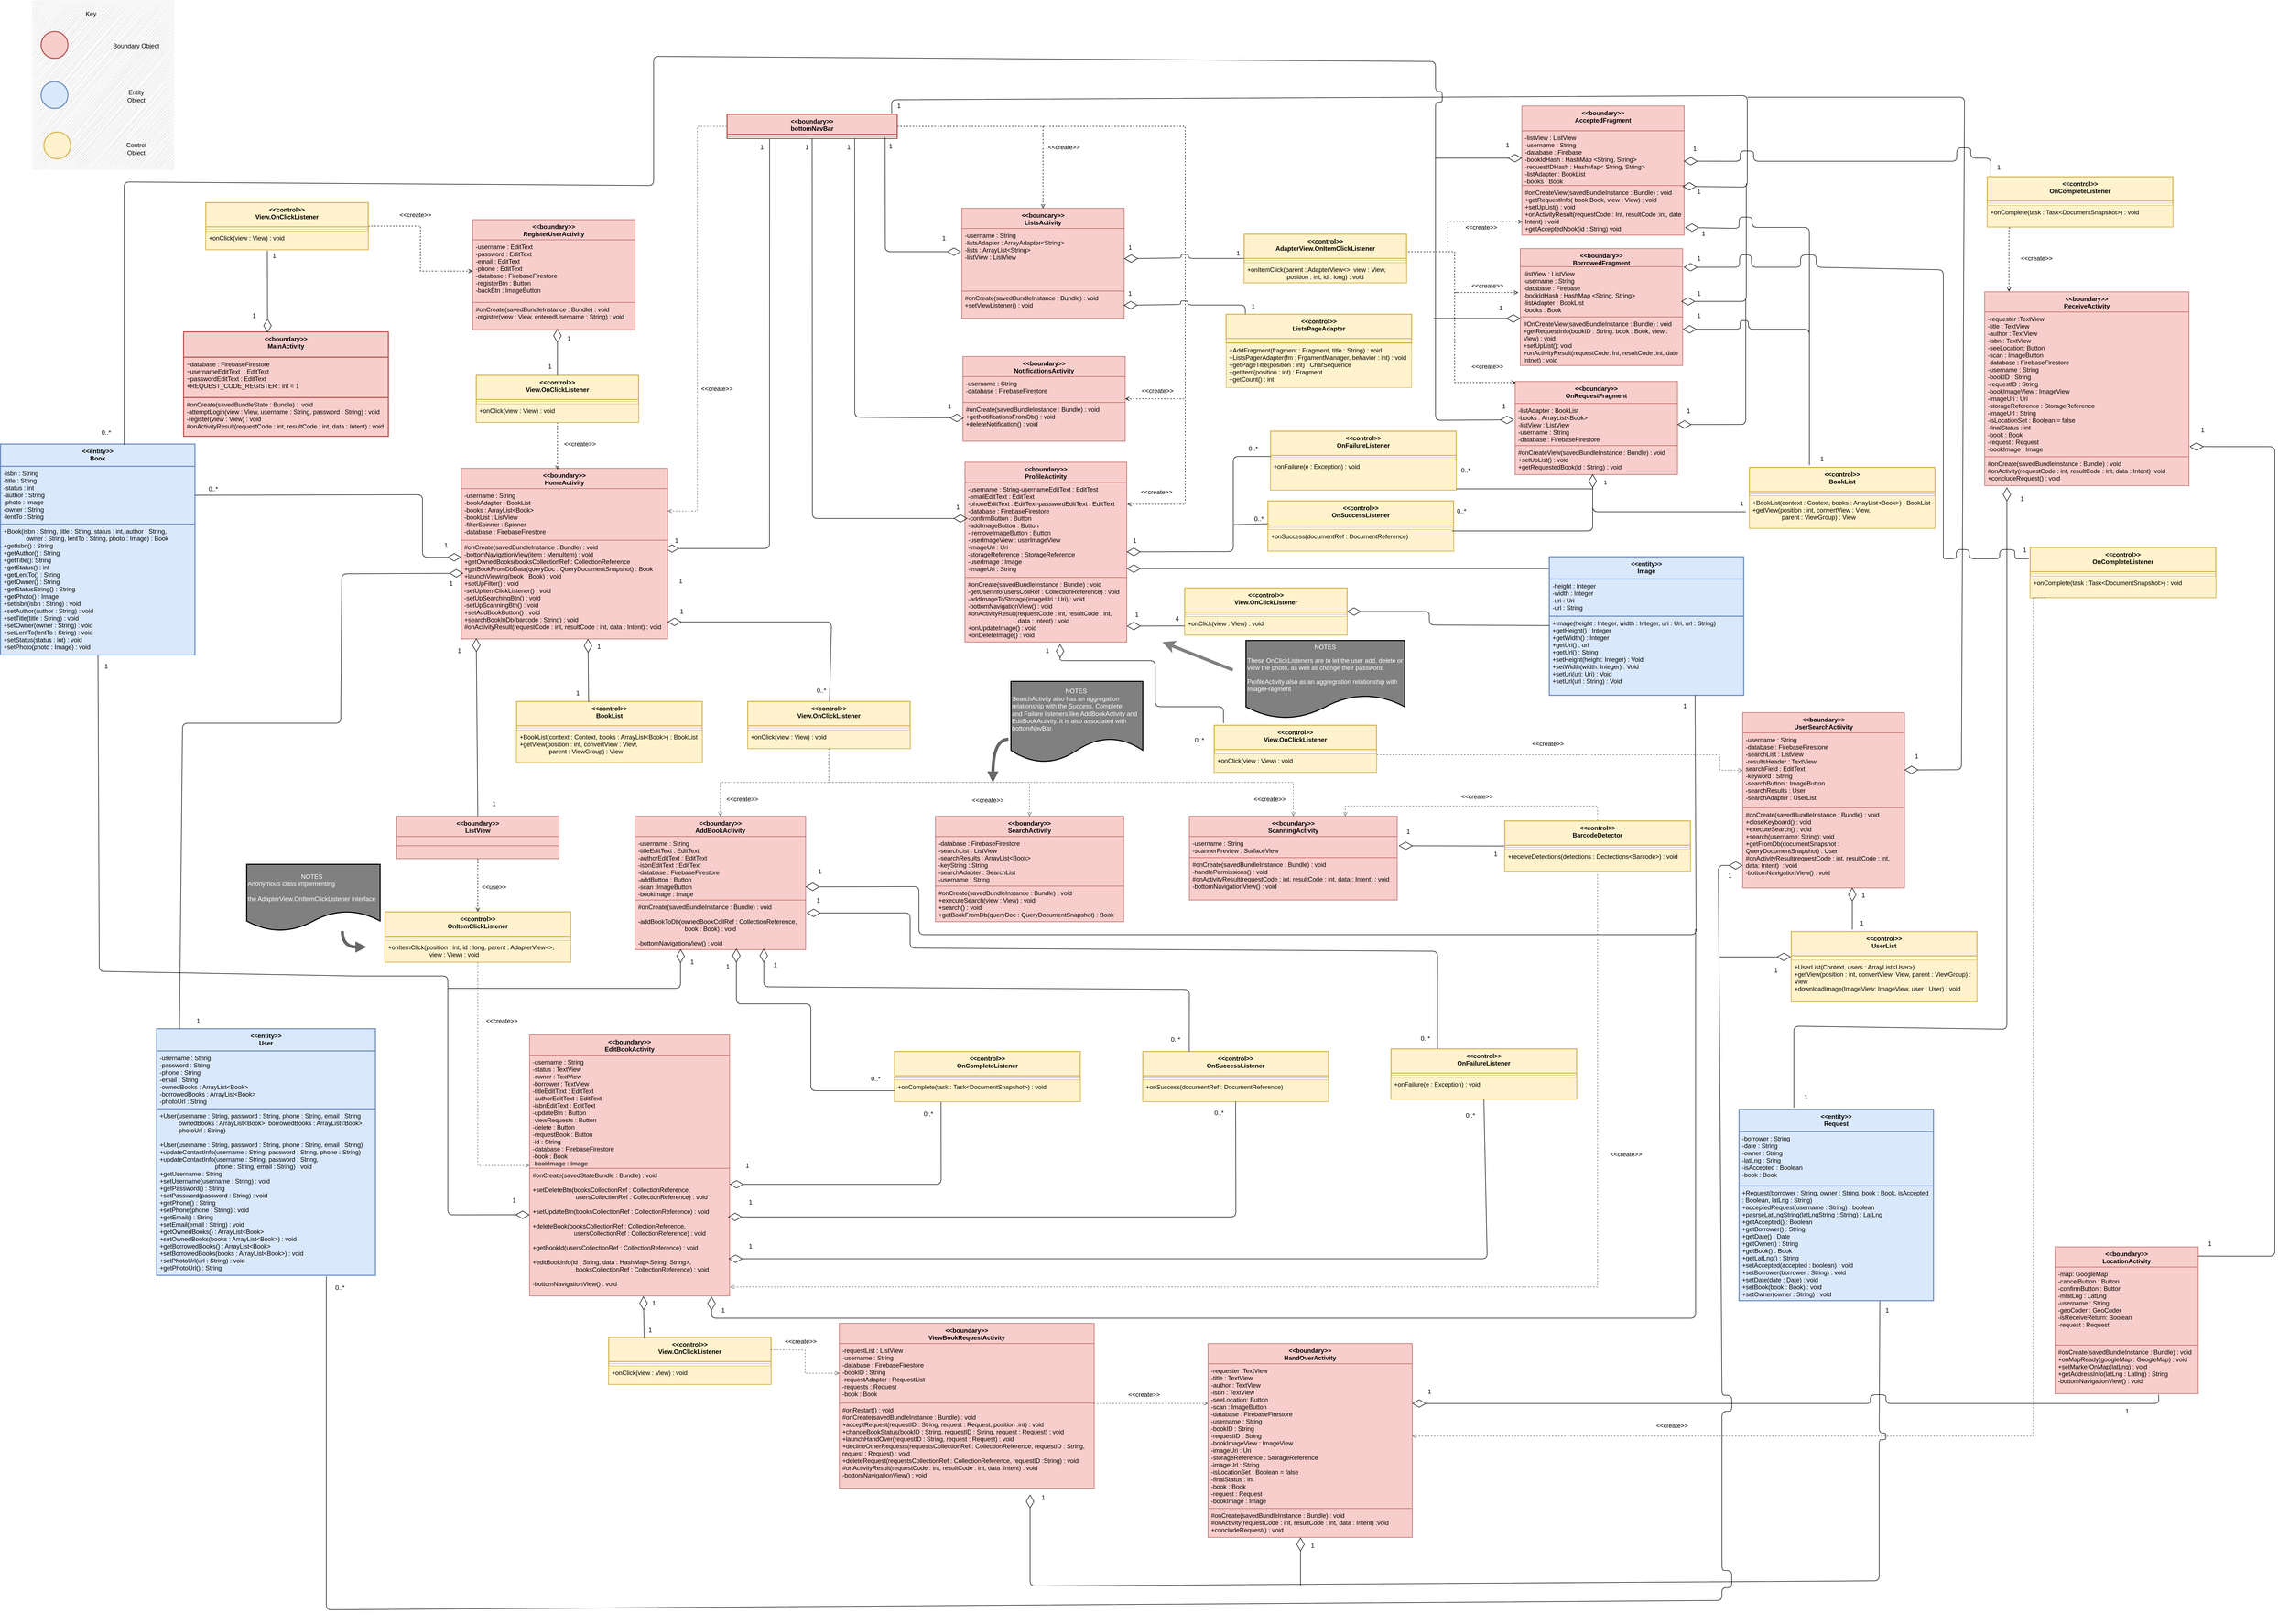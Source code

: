 <mxfile version="13.9.9" type="device"><diagram id="u0bJLQ3NQlT7up8kX-xo" name="Page-1"><mxGraphModel dx="7110" dy="4110" grid="0" gridSize="10" guides="1" tooltips="1" connect="1" arrows="1" fold="1" page="1" pageScale="1" pageWidth="6500" pageHeight="7000" math="0" shadow="0"><root><mxCell id="0"/><mxCell id="1" parent="0"/><mxCell id="i6f0sS-XE8cwrt9T1330-1" value="&lt;&lt;entity&gt;&gt;&#10;Book" style="swimlane;fontStyle=1;align=center;verticalAlign=top;childLayout=stackLayout;horizontal=1;startSize=43;horizontalStack=0;resizeParent=1;resizeParentMax=0;resizeLast=0;collapsible=1;marginBottom=0;fillColor=#dae8fc;strokeColor=#6c8ebf;strokeWidth=2;" parent="1" vertex="1"><mxGeometry x="30" y="913" width="376" height="408" as="geometry"/></mxCell><mxCell id="i6f0sS-XE8cwrt9T1330-2" value="-isbn : String&#10;-title : String&#10;-status : int&#10;-author : String&#10;-photo : Image&#10;-owner : String&#10;-lentTo : String" style="text;strokeColor=#6c8ebf;fillColor=#dae8fc;align=left;verticalAlign=top;spacingLeft=4;spacingRight=4;overflow=hidden;rotatable=0;points=[[0,0.5],[1,0.5]];portConstraint=eastwest;strokeWidth=2;" parent="i6f0sS-XE8cwrt9T1330-1" vertex="1"><mxGeometry y="43" width="376" height="112" as="geometry"/></mxCell><mxCell id="i6f0sS-XE8cwrt9T1330-4" value="+Book(isbn : String, title : String, status : int, author : String, &#10;             owner : String, lentTo : String, photo : Image) : Book&#10;+getIsbn() : String&#10;+getAuthor() : String&#10;+getTitle(): String&#10;+getStatus() : int&#10;+getLentTo() : String&#10;+getOwner() : String&#10;+getStatusString() : String&#10;+getPhoto() : Image&#10;+setIsbn(isbn : String) : void&#10;+setAuthor(author : String) : void&#10;+setTitle(title : String) : void&#10;+setOwner(owner : String) : void&#10;+setLentTo(lentTo : String) : void&#10;+setStatus(status : int) : void&#10;+setPhoto(photo : Image) : void" style="text;strokeColor=#6c8ebf;fillColor=#dae8fc;align=left;verticalAlign=top;spacingLeft=4;spacingRight=4;overflow=hidden;rotatable=0;points=[[0,0.5],[1,0.5]];portConstraint=eastwest;strokeWidth=2;" parent="i6f0sS-XE8cwrt9T1330-1" vertex="1"><mxGeometry y="155" width="376" height="253" as="geometry"/></mxCell><mxCell id="i6f0sS-XE8cwrt9T1330-7" value="&lt;&lt;boundary&gt;&gt;&#10;MainActivity" style="swimlane;fontStyle=1;align=center;verticalAlign=top;childLayout=stackLayout;horizontal=1;startSize=49;horizontalStack=0;resizeParent=1;resizeParentMax=0;resizeLast=0;collapsible=1;marginBottom=0;fillColor=#f8cecc;strokeColor=#b85450;strokeWidth=2;" parent="1" vertex="1"><mxGeometry x="384" y="696" width="396" height="202" as="geometry"/></mxCell><mxCell id="i6f0sS-XE8cwrt9T1330-8" value="~database : FirebaseFirestore&#10;~usernameEditText  : EditText&#10;~passwordEditText : EditText&#10;+REQUEST_CODE_REGISTER : int = 1" style="text;strokeColor=#b85450;fillColor=#f8cecc;align=left;verticalAlign=top;spacingLeft=4;spacingRight=4;overflow=hidden;rotatable=0;points=[[0,0.5],[1,0.5]];portConstraint=eastwest;strokeWidth=2;" parent="i6f0sS-XE8cwrt9T1330-7" vertex="1"><mxGeometry y="49" width="396" height="78" as="geometry"/></mxCell><mxCell id="i6f0sS-XE8cwrt9T1330-10" value="#onCreate(savedBundleState : Bundle) :  void&#10;-attemptLogin(view : View, username : String, password : String) : void&#10;-register(view : View) : void&#10;#onActivityResult(requestCode : int, resultCode : int, data : Intent) : void" style="text;strokeColor=#b85450;fillColor=#f8cecc;align=left;verticalAlign=top;spacingLeft=4;spacingRight=4;overflow=hidden;rotatable=0;points=[[0,0.5],[1,0.5]];portConstraint=eastwest;strokeWidth=2;" parent="i6f0sS-XE8cwrt9T1330-7" vertex="1"><mxGeometry y="127" width="396" height="75" as="geometry"/></mxCell><mxCell id="i6f0sS-XE8cwrt9T1330-11" value="&lt;&lt;boundary&gt;&gt;&#10;RegisterUserActivity" style="swimlane;fontStyle=1;align=center;verticalAlign=top;childLayout=stackLayout;horizontal=1;startSize=39;horizontalStack=0;resizeParent=1;resizeParentMax=0;resizeLast=0;collapsible=1;marginBottom=0;fillColor=#f8cecc;strokeColor=#b85450;" parent="1" vertex="1"><mxGeometry x="943" y="479" width="314" height="213" as="geometry"/></mxCell><mxCell id="i6f0sS-XE8cwrt9T1330-12" value="-username : EditText&#10;-password : EditText&#10;-email : EditText&#10;-phone : EditText&#10;-database : FirebaseFirestore&#10;-registerBtn : Button&#10;-backBtn : ImageButton&#10;" style="text;strokeColor=#b85450;fillColor=#f8cecc;align=left;verticalAlign=top;spacingLeft=4;spacingRight=4;overflow=hidden;rotatable=0;points=[[0,0.5],[1,0.5]];portConstraint=eastwest;" parent="i6f0sS-XE8cwrt9T1330-11" vertex="1"><mxGeometry y="39" width="314" height="121" as="geometry"/></mxCell><mxCell id="i6f0sS-XE8cwrt9T1330-14" value="#onCreate(savedBundleInstance : Bundle) : void&#10;-register(view : View, enteredUsername : String) : void" style="text;strokeColor=#b85450;fillColor=#f8cecc;align=left;verticalAlign=top;spacingLeft=4;spacingRight=4;overflow=hidden;rotatable=0;points=[[0,0.5],[1,0.5]];portConstraint=eastwest;" parent="i6f0sS-XE8cwrt9T1330-11" vertex="1"><mxGeometry y="160" width="314" height="53" as="geometry"/></mxCell><mxCell id="i6f0sS-XE8cwrt9T1330-22" value="" style="group;fillColor=#CCCCCC;shadow=0;sketch=1;" parent="1" vertex="1" connectable="0"><mxGeometry x="91" y="54" width="274" height="328" as="geometry"/></mxCell><mxCell id="i6f0sS-XE8cwrt9T1330-15" value="" style="ellipse;whiteSpace=wrap;html=1;aspect=fixed;strokeWidth=2;fillColor=#f8cecc;strokeColor=#b85450;" parent="i6f0sS-XE8cwrt9T1330-22" vertex="1"><mxGeometry x="17.564" y="61.047" width="51.764" height="51.764" as="geometry"/></mxCell><mxCell id="i6f0sS-XE8cwrt9T1330-16" value="" style="ellipse;whiteSpace=wrap;html=1;aspect=fixed;strokeWidth=2;fillColor=#dae8fc;strokeColor=#6c8ebf;" parent="i6f0sS-XE8cwrt9T1330-22" vertex="1"><mxGeometry x="17.564" y="157.945" width="51.764" height="51.764" as="geometry"/></mxCell><mxCell id="i6f0sS-XE8cwrt9T1330-17" value="" style="ellipse;whiteSpace=wrap;html=1;aspect=fixed;strokeWidth=2;fillColor=#fff2cc;strokeColor=#d6b656;" parent="i6f0sS-XE8cwrt9T1330-22" vertex="1"><mxGeometry x="22.833" y="255.53" width="51.764" height="51.764" as="geometry"/></mxCell><mxCell id="i6f0sS-XE8cwrt9T1330-18" value="Key" style="text;html=1;strokeColor=none;fillColor=none;align=center;verticalAlign=middle;whiteSpace=wrap;rounded=0;" parent="i6f0sS-XE8cwrt9T1330-22" vertex="1"><mxGeometry x="74.59" y="7.628" width="78.286" height="38.759" as="geometry"/></mxCell><mxCell id="i6f0sS-XE8cwrt9T1330-19" value="Boundary Object" style="text;html=1;strokeColor=none;fillColor=none;align=center;verticalAlign=middle;whiteSpace=wrap;rounded=0;" parent="i6f0sS-XE8cwrt9T1330-22" vertex="1"><mxGeometry x="140.914" y="65.891" width="121.343" height="46.511" as="geometry"/></mxCell><mxCell id="i6f0sS-XE8cwrt9T1330-20" value="Entity&lt;br&gt;Object" style="text;html=1;strokeColor=none;fillColor=none;align=center;verticalAlign=middle;whiteSpace=wrap;rounded=0;" parent="i6f0sS-XE8cwrt9T1330-22" vertex="1"><mxGeometry x="140.914" y="162.789" width="121.343" height="46.511" as="geometry"/></mxCell><mxCell id="i6f0sS-XE8cwrt9T1330-21" value="Control&lt;br&gt;Object" style="text;html=1;strokeColor=none;fillColor=none;align=center;verticalAlign=middle;whiteSpace=wrap;rounded=0;" parent="i6f0sS-XE8cwrt9T1330-22" vertex="1"><mxGeometry x="129.171" y="247.575" width="144.829" height="80.425" as="geometry"/></mxCell><mxCell id="i6f0sS-XE8cwrt9T1330-29" style="edgeStyle=orthogonalEdgeStyle;rounded=0;orthogonalLoop=1;jettySize=auto;html=1;dashed=1;endArrow=open;endFill=0;" parent="1" source="i6f0sS-XE8cwrt9T1330-25" target="i6f0sS-XE8cwrt9T1330-12" edge="1"><mxGeometry relative="1" as="geometry"/></mxCell><mxCell id="i6f0sS-XE8cwrt9T1330-25" value="&lt;&lt;control&gt;&gt;&#10;View.OnClickListener" style="swimlane;fontStyle=1;align=center;verticalAlign=top;childLayout=stackLayout;horizontal=1;startSize=47;horizontalStack=0;resizeParent=1;resizeParentMax=0;resizeLast=0;collapsible=1;marginBottom=0;strokeWidth=2;fillColor=#fff2cc;strokeColor=#d6b656;" parent="1" vertex="1"><mxGeometry x="427" y="446" width="314" height="91" as="geometry"/></mxCell><mxCell id="i6f0sS-XE8cwrt9T1330-27" value="" style="line;strokeWidth=1;fillColor=#fff2cc;align=left;verticalAlign=middle;spacingTop=-1;spacingLeft=3;spacingRight=3;rotatable=0;labelPosition=right;points=[];portConstraint=eastwest;strokeColor=#d6b656;" parent="i6f0sS-XE8cwrt9T1330-25" vertex="1"><mxGeometry y="47" width="314" height="8" as="geometry"/></mxCell><mxCell id="i6f0sS-XE8cwrt9T1330-28" value="+onClick(view : View) : void" style="text;strokeColor=#d6b656;fillColor=#fff2cc;align=left;verticalAlign=top;spacingLeft=4;spacingRight=4;overflow=hidden;rotatable=0;points=[[0,0.5],[1,0.5]];portConstraint=eastwest;" parent="i6f0sS-XE8cwrt9T1330-25" vertex="1"><mxGeometry y="55" width="314" height="36" as="geometry"/></mxCell><mxCell id="i6f0sS-XE8cwrt9T1330-32" value="" style="endArrow=diamondThin;endFill=0;endSize=24;html=1;entryX=0.41;entryY=0.007;entryDx=0;entryDy=0;entryPerimeter=0;" parent="1" target="i6f0sS-XE8cwrt9T1330-7" edge="1"><mxGeometry width="160" relative="1" as="geometry"><mxPoint x="546" y="539" as="sourcePoint"/><mxPoint x="703" y="576" as="targetPoint"/></mxGeometry></mxCell><mxCell id="i6f0sS-XE8cwrt9T1330-33" value="1" style="text;html=1;align=center;verticalAlign=middle;resizable=0;points=[];autosize=1;" parent="1" vertex="1"><mxGeometry x="551" y="540" width="16" height="18" as="geometry"/></mxCell><mxCell id="i6f0sS-XE8cwrt9T1330-34" value="1" style="text;html=1;align=center;verticalAlign=middle;resizable=0;points=[];autosize=1;" parent="1" vertex="1"><mxGeometry x="512" y="656" width="16" height="18" as="geometry"/></mxCell><mxCell id="i6f0sS-XE8cwrt9T1330-35" value="&amp;lt;&amp;lt;create&amp;gt;&amp;gt;" style="text;html=1;align=center;verticalAlign=middle;resizable=0;points=[];autosize=1;" parent="1" vertex="1"><mxGeometry x="796" y="461" width="72" height="18" as="geometry"/></mxCell><mxCell id="i6f0sS-XE8cwrt9T1330-36" value="&lt;&lt;boundary&gt;&gt;&#10;HomeActivity" style="swimlane;fontStyle=1;align=center;verticalAlign=top;childLayout=stackLayout;horizontal=1;startSize=39;horizontalStack=0;resizeParent=1;resizeParentMax=0;resizeLast=0;collapsible=1;marginBottom=0;fillColor=#f8cecc;strokeColor=#b85450;" parent="1" vertex="1"><mxGeometry x="921" y="960" width="399" height="330" as="geometry"/></mxCell><mxCell id="i6f0sS-XE8cwrt9T1330-37" value="-username : String&#10;-bookAdapter : BookList&#10;-books : ArrayList&lt;Book&gt;&#10;-bookList : ListView&#10;-filterSpinner : Spinner&#10;-database : FirebaseFirestore" style="text;strokeColor=#b85450;fillColor=#f8cecc;align=left;verticalAlign=top;spacingLeft=4;spacingRight=4;overflow=hidden;rotatable=0;points=[[0,0.5],[1,0.5]];portConstraint=eastwest;" parent="i6f0sS-XE8cwrt9T1330-36" vertex="1"><mxGeometry y="39" width="399" height="100" as="geometry"/></mxCell><mxCell id="i6f0sS-XE8cwrt9T1330-62" value="" style="endArrow=diamondThin;endFill=0;endSize=24;html=1;exitX=0.25;exitY=1;exitDx=0;exitDy=0;" parent="i6f0sS-XE8cwrt9T1330-36" source="i6f0sS-XE8cwrt9T1330-57" edge="1"><mxGeometry width="160" relative="1" as="geometry"><mxPoint x="399" y="256" as="sourcePoint"/><mxPoint x="394" y="155" as="targetPoint"/><Array as="points"><mxPoint x="596" y="155"/></Array></mxGeometry></mxCell><mxCell id="i6f0sS-XE8cwrt9T1330-65" value="" style="endArrow=diamondThin;endFill=0;endSize=24;html=1;exitX=1;exitY=0.5;exitDx=0;exitDy=0;" parent="i6f0sS-XE8cwrt9T1330-36" source="i6f0sS-XE8cwrt9T1330-2" edge="1"><mxGeometry width="160" relative="1" as="geometry"><mxPoint x="-270" y="254" as="sourcePoint"/><mxPoint y="172" as="targetPoint"/><Array as="points"><mxPoint x="-75" y="51"/><mxPoint x="-75" y="172"/></Array></mxGeometry></mxCell><mxCell id="i6f0sS-XE8cwrt9T1330-38" value="#onCreate(savedBundleInstance : Bundle) : void&#10;-bottomNavigationView(item : MenuItem) : void&#10;+getOwnedBooks(booksCollectionRef : CollectionReference&#10;+getBookFromDbData(queryDoc : QueryDocumentSnapshot) : Book&#10;+launchViewing(book : Book) : void&#10;+setUpFilter() : void&#10;-setUpItemClickListener() : void&#10;-setUpSearchingBtn() : void&#10;-setUpScanningBtn() : void&#10;+setAddBookButton() : void&#10;+searchBookInDb(barcode : String) : void&#10;#onActivityResult(requestCode : int, resultCode : int, data : Intent) : void" style="text;strokeColor=#b85450;fillColor=#f8cecc;align=left;verticalAlign=top;spacingLeft=4;spacingRight=4;overflow=hidden;rotatable=0;points=[[0,0.5],[1,0.5]];portConstraint=eastwest;" parent="i6f0sS-XE8cwrt9T1330-36" vertex="1"><mxGeometry y="139" width="399" height="191" as="geometry"/></mxCell><mxCell id="i6f0sS-XE8cwrt9T1330-126" value="" style="endArrow=diamondThin;endFill=0;endSize=24;html=1;" parent="i6f0sS-XE8cwrt9T1330-36" source="i6f0sS-XE8cwrt9T1330-112" edge="1"><mxGeometry width="160" relative="1" as="geometry"><mxPoint x="400.292" y="360.18" as="sourcePoint"/><mxPoint x="399" y="297" as="targetPoint"/><Array as="points"><mxPoint x="716" y="297"/></Array></mxGeometry></mxCell><mxCell id="i6f0sS-XE8cwrt9T1330-51" style="edgeStyle=orthogonalEdgeStyle;rounded=0;orthogonalLoop=1;jettySize=auto;html=1;entryX=0.466;entryY=0.007;entryDx=0;entryDy=0;entryPerimeter=0;dashed=1;endArrow=open;endFill=0;" parent="1" source="i6f0sS-XE8cwrt9T1330-42" target="i6f0sS-XE8cwrt9T1330-36" edge="1"><mxGeometry relative="1" as="geometry"/></mxCell><mxCell id="i6f0sS-XE8cwrt9T1330-42" value="&lt;&lt;control&gt;&gt;&#10;View.OnClickListener" style="swimlane;fontStyle=1;align=center;verticalAlign=top;childLayout=stackLayout;horizontal=1;startSize=47;horizontalStack=0;resizeParent=1;resizeParentMax=0;resizeLast=0;collapsible=1;marginBottom=0;strokeWidth=2;fillColor=#fff2cc;strokeColor=#d6b656;" parent="1" vertex="1"><mxGeometry x="950" y="780" width="314" height="91" as="geometry"/></mxCell><mxCell id="i6f0sS-XE8cwrt9T1330-43" value="" style="line;strokeWidth=1;fillColor=#fff2cc;align=left;verticalAlign=middle;spacingTop=-1;spacingLeft=3;spacingRight=3;rotatable=0;labelPosition=right;points=[];portConstraint=eastwest;strokeColor=#d6b656;" parent="i6f0sS-XE8cwrt9T1330-42" vertex="1"><mxGeometry y="47" width="314" height="8" as="geometry"/></mxCell><mxCell id="i6f0sS-XE8cwrt9T1330-44" value="+onClick(view : View) : void" style="text;strokeColor=#d6b656;fillColor=#fff2cc;align=left;verticalAlign=top;spacingLeft=4;spacingRight=4;overflow=hidden;rotatable=0;points=[[0,0.5],[1,0.5]];portConstraint=eastwest;" parent="i6f0sS-XE8cwrt9T1330-42" vertex="1"><mxGeometry y="55" width="314" height="36" as="geometry"/></mxCell><mxCell id="i6f0sS-XE8cwrt9T1330-47" value="" style="endArrow=diamondThin;endFill=0;endSize=24;html=1;exitX=0.5;exitY=0;exitDx=0;exitDy=0;" parent="1" source="i6f0sS-XE8cwrt9T1330-42" edge="1"><mxGeometry width="160" relative="1" as="geometry"><mxPoint x="1107" y="693" as="sourcePoint"/><mxPoint x="1107" y="690" as="targetPoint"/></mxGeometry></mxCell><mxCell id="i6f0sS-XE8cwrt9T1330-48" value="1" style="text;html=1;align=center;verticalAlign=middle;resizable=0;points=[];autosize=1;" parent="1" vertex="1"><mxGeometry x="1121" y="700" width="16" height="18" as="geometry"/></mxCell><mxCell id="i6f0sS-XE8cwrt9T1330-49" value="1" style="text;html=1;align=center;verticalAlign=middle;resizable=0;points=[];autosize=1;" parent="1" vertex="1"><mxGeometry x="1084" y="754" width="16" height="18" as="geometry"/></mxCell><mxCell id="i6f0sS-XE8cwrt9T1330-52" value="&amp;lt;&amp;lt;create&amp;gt;&amp;gt;" style="text;html=1;align=center;verticalAlign=middle;resizable=0;points=[];autosize=1;" parent="1" vertex="1"><mxGeometry x="1114" y="904" width="72" height="18" as="geometry"/></mxCell><mxCell id="i6f0sS-XE8cwrt9T1330-86" style="edgeStyle=orthogonalEdgeStyle;rounded=0;orthogonalLoop=1;jettySize=auto;html=1;entryX=0.5;entryY=0;entryDx=0;entryDy=0;dashed=1;endArrow=open;endFill=0;" parent="1" source="i6f0sS-XE8cwrt9T1330-57" target="i6f0sS-XE8cwrt9T1330-70" edge="1"><mxGeometry relative="1" as="geometry"/></mxCell><mxCell id="i6f0sS-XE8cwrt9T1330-87" style="edgeStyle=orthogonalEdgeStyle;rounded=0;orthogonalLoop=1;jettySize=auto;html=1;dashed=1;endArrow=open;endFill=0;exitX=1;exitY=0.5;exitDx=0;exitDy=0;entryX=1;entryY=0.5;entryDx=0;entryDy=0;" parent="1" source="i6f0sS-XE8cwrt9T1330-57" target="i6f0sS-XE8cwrt9T1330-74" edge="1"><mxGeometry relative="1" as="geometry"><Array as="points"><mxPoint x="2321" y="299"/><mxPoint x="2321" y="826"/></Array></mxGeometry></mxCell><mxCell id="i6f0sS-XE8cwrt9T1330-88" style="edgeStyle=orthogonalEdgeStyle;rounded=0;orthogonalLoop=1;jettySize=auto;html=1;dashed=1;endArrow=open;endFill=0;exitX=1;exitY=0.5;exitDx=0;exitDy=0;entryX=1.003;entryY=0.231;entryDx=0;entryDy=0;entryPerimeter=0;" parent="1" source="i6f0sS-XE8cwrt9T1330-57" target="i6f0sS-XE8cwrt9T1330-79" edge="1"><mxGeometry relative="1" as="geometry"><Array as="points"><mxPoint x="2321" y="299"/><mxPoint x="2321" y="1030"/></Array></mxGeometry></mxCell><mxCell id="i6f0sS-XE8cwrt9T1330-172" style="edgeStyle=orthogonalEdgeStyle;rounded=0;orthogonalLoop=1;jettySize=auto;html=1;entryX=1;entryY=0.25;entryDx=0;entryDy=0;dashed=1;endArrow=open;endFill=0;strokeColor=#666666;strokeWidth=1;fontColor=#FFFFFF;" parent="1" source="i6f0sS-XE8cwrt9T1330-57" target="i6f0sS-XE8cwrt9T1330-36" edge="1"><mxGeometry relative="1" as="geometry"/></mxCell><mxCell id="i6f0sS-XE8cwrt9T1330-57" value="&lt;&lt;boundary&gt;&gt;&#10;bottomNavBar" style="swimlane;fontStyle=1;align=center;verticalAlign=top;childLayout=stackLayout;horizontal=1;startSize=39;horizontalStack=0;resizeParent=1;resizeParentMax=0;resizeLast=0;collapsible=1;marginBottom=0;labelBackgroundColor=#F8CECC;strokeColor=#b85450;strokeWidth=2;fillColor=#f8cecc;" parent="1" vertex="1"><mxGeometry x="1435" y="275" width="329" height="47" as="geometry"/></mxCell><mxCell id="i6f0sS-XE8cwrt9T1330-59" value="" style="line;strokeWidth=1;fillColor=#f8cecc;align=left;verticalAlign=middle;spacingTop=-1;spacingLeft=3;spacingRight=3;rotatable=0;labelPosition=right;points=[];portConstraint=eastwest;strokeColor=#b85450;" parent="i6f0sS-XE8cwrt9T1330-57" vertex="1"><mxGeometry y="39" width="329" height="8" as="geometry"/></mxCell><mxCell id="i6f0sS-XE8cwrt9T1330-63" value="1" style="text;html=1;align=center;verticalAlign=middle;resizable=0;points=[];autosize=1;" parent="1" vertex="1"><mxGeometry x="1329" y="1091" width="16" height="18" as="geometry"/></mxCell><mxCell id="i6f0sS-XE8cwrt9T1330-64" value="1" style="text;html=1;align=center;verticalAlign=middle;resizable=0;points=[];autosize=1;fillColor=#FFFFFF;" parent="1" vertex="1"><mxGeometry x="1494" y="329.5" width="16" height="18" as="geometry"/></mxCell><mxCell id="i6f0sS-XE8cwrt9T1330-66" value="1" style="text;html=1;align=center;verticalAlign=middle;resizable=0;points=[];autosize=1;" parent="1" vertex="1"><mxGeometry x="883" y="1100" width="16" height="18" as="geometry"/></mxCell><mxCell id="i6f0sS-XE8cwrt9T1330-67" value="0..*" style="text;html=1;align=center;verticalAlign=middle;resizable=0;points=[];autosize=1;" parent="1" vertex="1"><mxGeometry x="427" y="991" width="28" height="18" as="geometry"/></mxCell><mxCell id="i6f0sS-XE8cwrt9T1330-70" value="&lt;&lt;boundary&gt;&gt;&#10;ListsActivity" style="swimlane;fontStyle=1;align=center;verticalAlign=top;childLayout=stackLayout;horizontal=1;startSize=39;horizontalStack=0;resizeParent=1;resizeParentMax=0;resizeLast=0;collapsible=1;marginBottom=0;fillColor=#f8cecc;strokeColor=#b85450;" parent="1" vertex="1"><mxGeometry x="1889" y="457" width="314" height="213" as="geometry"/></mxCell><mxCell id="i6f0sS-XE8cwrt9T1330-99" value="" style="endArrow=diamondThin;endFill=0;endSize=24;html=1;exitX=0.929;exitY=0.75;exitDx=0;exitDy=0;exitPerimeter=0;" parent="i6f0sS-XE8cwrt9T1330-70" source="i6f0sS-XE8cwrt9T1330-59" edge="1"><mxGeometry width="160" relative="1" as="geometry"><mxPoint x="-1.67" y="174" as="sourcePoint"/><mxPoint x="-1.67" y="84" as="targetPoint"/><Array as="points"><mxPoint x="-148" y="84"/></Array></mxGeometry></mxCell><mxCell id="i6f0sS-XE8cwrt9T1330-71" value="-username : String&#10;-listsAdapter : ArrayAdapter&lt;String&gt;&#10;-lists : ArrayList&lt;String&gt;&#10;-listView : ListView&#10;" style="text;strokeColor=#b85450;fillColor=#f8cecc;align=left;verticalAlign=top;spacingLeft=4;spacingRight=4;overflow=hidden;rotatable=0;points=[[0,0.5],[1,0.5]];portConstraint=eastwest;" parent="i6f0sS-XE8cwrt9T1330-70" vertex="1"><mxGeometry y="39" width="314" height="121" as="geometry"/></mxCell><mxCell id="i6f0sS-XE8cwrt9T1330-72" value="#onCreate(savedBundleInstance : Bundle) : void&#10;+setViewListener() : void&#10;" style="text;strokeColor=#b85450;fillColor=#f8cecc;align=left;verticalAlign=top;spacingLeft=4;spacingRight=4;overflow=hidden;rotatable=0;points=[[0,0.5],[1,0.5]];portConstraint=eastwest;" parent="i6f0sS-XE8cwrt9T1330-70" vertex="1"><mxGeometry y="160" width="314" height="53" as="geometry"/></mxCell><mxCell id="i6f0sS-XE8cwrt9T1330-74" value="&lt;&lt;boundary&gt;&gt;&#10;NotificationsActivity" style="swimlane;fontStyle=1;align=center;verticalAlign=top;childLayout=stackLayout;horizontal=1;startSize=39;horizontalStack=0;resizeParent=1;resizeParentMax=0;resizeLast=0;collapsible=1;marginBottom=0;fillColor=#f8cecc;strokeColor=#b85450;" parent="1" vertex="1"><mxGeometry x="1891" y="743.5" width="314" height="164" as="geometry"/></mxCell><mxCell id="i6f0sS-XE8cwrt9T1330-75" value="-username : String&#10;-database : FirebaseFirestore" style="text;strokeColor=#b85450;fillColor=#f8cecc;align=left;verticalAlign=top;spacingLeft=4;spacingRight=4;overflow=hidden;rotatable=0;points=[[0,0.5],[1,0.5]];portConstraint=eastwest;" parent="i6f0sS-XE8cwrt9T1330-74" vertex="1"><mxGeometry y="39" width="314" height="50" as="geometry"/></mxCell><mxCell id="i6f0sS-XE8cwrt9T1330-76" value="#onCreate(savedBundleInstance : Bundle) : void&#10;+getNotificationsFromDb() : void&#10;+deleteNotification() : void" style="text;strokeColor=#b85450;fillColor=#f8cecc;align=left;verticalAlign=top;spacingLeft=4;spacingRight=4;overflow=hidden;rotatable=0;points=[[0,0.5],[1,0.5]];portConstraint=eastwest;" parent="i6f0sS-XE8cwrt9T1330-74" vertex="1"><mxGeometry y="89" width="314" height="75" as="geometry"/></mxCell><mxCell id="i6f0sS-XE8cwrt9T1330-78" value="&lt;&lt;boundary&gt;&gt;&#10;ProfileActivity" style="swimlane;fontStyle=1;align=center;verticalAlign=top;childLayout=stackLayout;horizontal=1;startSize=39;horizontalStack=0;resizeParent=1;resizeParentMax=0;resizeLast=0;collapsible=1;marginBottom=0;fillColor=#f8cecc;strokeColor=#b85450;" parent="1" vertex="1"><mxGeometry x="1895" y="948" width="313" height="348" as="geometry"/></mxCell><mxCell id="i6f0sS-XE8cwrt9T1330-79" value="-username : String-usernameEditText : EditTest&#10;-emailEditText : EditText&#10;-phoneEditText : EditText-passwordEditText : EditText&#10;-database : FirebaseFirestore&#10;-confirmButton : Button&#10;-addImageButton : Button&#10;- removeImageButton : Button&#10;-userImageView : userImageView&#10;-imageUri : Uri&#10;-storageReference : StorageReference&#10;-userImage : Image&#10;-imageUri : String" style="text;strokeColor=#b85450;fillColor=#f8cecc;align=left;verticalAlign=top;spacingLeft=4;spacingRight=4;overflow=hidden;rotatable=0;points=[[0,0.5],[1,0.5]];portConstraint=eastwest;" parent="i6f0sS-XE8cwrt9T1330-78" vertex="1"><mxGeometry y="39" width="313" height="184" as="geometry"/></mxCell><mxCell id="i6f0sS-XE8cwrt9T1330-80" value="#onCreate(savedBundleInstance : Bundle) : void&#10;-getUserInfo(usersCollRef : CollectionReference) : void&#10;-addImageToStorage(imageUri : Uri) : void&#10;-bottomNavigationView() : void&#10;#onActivityResult(requestCode : int, resultCode : int,&#10;                             data : Intent) : void&#10;+onUpdateImage() : void&#10;+onDeleteImage() : void&#10;" style="text;strokeColor=#b85450;fillColor=#f8cecc;align=left;verticalAlign=top;spacingLeft=4;spacingRight=4;overflow=hidden;rotatable=0;points=[[0,0.5],[1,0.5]];portConstraint=eastwest;" parent="i6f0sS-XE8cwrt9T1330-78" vertex="1"><mxGeometry y="223" width="313" height="125" as="geometry"/></mxCell><mxCell id="i6f0sS-XE8cwrt9T1330-91" value="&amp;lt;&amp;lt;create&amp;gt;&amp;gt;" style="text;html=1;align=center;verticalAlign=middle;resizable=0;points=[];autosize=1;" parent="1" vertex="1"><mxGeometry x="2050" y="329.5" width="72" height="18" as="geometry"/></mxCell><mxCell id="i6f0sS-XE8cwrt9T1330-92" value="&amp;lt;&amp;lt;create&amp;gt;&amp;gt;" style="text;html=1;align=center;verticalAlign=middle;resizable=0;points=[];autosize=1;" parent="1" vertex="1"><mxGeometry x="2231" y="801" width="72" height="18" as="geometry"/></mxCell><mxCell id="i6f0sS-XE8cwrt9T1330-93" value="&amp;lt;&amp;lt;create&amp;gt;&amp;gt;" style="text;html=1;align=center;verticalAlign=middle;resizable=0;points=[];autosize=1;" parent="1" vertex="1"><mxGeometry x="2229" y="997" width="72" height="18" as="geometry"/></mxCell><mxCell id="i6f0sS-XE8cwrt9T1330-100" value="" style="endArrow=diamondThin;endFill=0;endSize=24;html=1;exitX=0.75;exitY=1;exitDx=0;exitDy=0;entryX=0.006;entryY=0.401;entryDx=0;entryDy=0;entryPerimeter=0;" parent="1" source="i6f0sS-XE8cwrt9T1330-57" target="i6f0sS-XE8cwrt9T1330-76" edge="1"><mxGeometry width="160" relative="1" as="geometry"><mxPoint x="1743" y="365" as="sourcePoint"/><mxPoint x="1897.0" y="888" as="targetPoint"/><Array as="points"><mxPoint x="1682" y="861"/></Array></mxGeometry></mxCell><mxCell id="i6f0sS-XE8cwrt9T1330-101" value="" style="endArrow=diamondThin;endFill=0;endSize=24;html=1;" parent="1" source="i6f0sS-XE8cwrt9T1330-59" edge="1"><mxGeometry width="160" relative="1" as="geometry"><mxPoint x="1681.75" y="592" as="sourcePoint"/><mxPoint x="1900" y="1057" as="targetPoint"/><Array as="points"><mxPoint x="1600" y="1057"/></Array></mxGeometry></mxCell><mxCell id="i6f0sS-XE8cwrt9T1330-105" value="1" style="text;html=1;align=center;verticalAlign=middle;resizable=0;points=[];autosize=1;fillColor=#FFFFFF;" parent="1" vertex="1"><mxGeometry x="1581" y="329.5" width="16" height="18" as="geometry"/></mxCell><mxCell id="i6f0sS-XE8cwrt9T1330-106" value="1" style="text;html=1;align=center;verticalAlign=middle;resizable=0;points=[];autosize=1;fillColor=#FFFFFF;" parent="1" vertex="1"><mxGeometry x="1662" y="329.5" width="16" height="18" as="geometry"/></mxCell><mxCell id="i6f0sS-XE8cwrt9T1330-107" value="1" style="text;html=1;align=center;verticalAlign=middle;resizable=0;points=[];autosize=1;fillColor=#FFFFFF;" parent="1" vertex="1"><mxGeometry x="1743" y="328" width="16" height="18" as="geometry"/></mxCell><mxCell id="i6f0sS-XE8cwrt9T1330-108" value="1" style="text;html=1;align=center;verticalAlign=middle;resizable=0;points=[];autosize=1;fillColor=#FFFFFF;" parent="1" vertex="1"><mxGeometry x="1846" y="506" width="16" height="18" as="geometry"/></mxCell><mxCell id="i6f0sS-XE8cwrt9T1330-109" value="1" style="text;html=1;align=center;verticalAlign=middle;resizable=0;points=[];autosize=1;fillColor=#FFFFFF;" parent="1" vertex="1"><mxGeometry x="1857" y="831" width="16" height="18" as="geometry"/></mxCell><mxCell id="i6f0sS-XE8cwrt9T1330-110" value="1" style="text;html=1;align=center;verticalAlign=middle;resizable=0;points=[];autosize=1;fillColor=#FFFFFF;" parent="1" vertex="1"><mxGeometry x="1873" y="1026" width="16" height="18" as="geometry"/></mxCell><mxCell id="i6f0sS-XE8cwrt9T1330-174" style="edgeStyle=orthogonalEdgeStyle;rounded=0;orthogonalLoop=1;jettySize=auto;html=1;dashed=1;endArrow=open;endFill=0;strokeColor=#666666;strokeWidth=1;fontColor=#FFFFFF;" parent="1" source="i6f0sS-XE8cwrt9T1330-112" target="i6f0sS-XE8cwrt9T1330-163" edge="1"><mxGeometry relative="1" as="geometry"/></mxCell><mxCell id="i6f0sS-XE8cwrt9T1330-176" style="edgeStyle=orthogonalEdgeStyle;rounded=0;orthogonalLoop=1;jettySize=auto;html=1;entryX=0.5;entryY=0;entryDx=0;entryDy=0;dashed=1;endArrow=open;endFill=0;strokeColor=#666666;strokeWidth=1;fontColor=#FFFFFF;exitX=0.499;exitY=0.983;exitDx=0;exitDy=0;exitPerimeter=0;" parent="1" source="i6f0sS-XE8cwrt9T1330-114" target="i6f0sS-XE8cwrt9T1330-169" edge="1"><mxGeometry relative="1" as="geometry"/></mxCell><mxCell id="i6f0sS-XE8cwrt9T1330-112" value="&lt;&lt;control&gt;&gt;&#10;View.OnClickListener" style="swimlane;fontStyle=1;align=center;verticalAlign=top;childLayout=stackLayout;horizontal=1;startSize=47;horizontalStack=0;resizeParent=1;resizeParentMax=0;resizeLast=0;collapsible=1;marginBottom=0;strokeWidth=2;fillColor=#fff2cc;strokeColor=#d6b656;" parent="1" vertex="1"><mxGeometry x="1475" y="1411" width="314" height="91" as="geometry"/></mxCell><mxCell id="i6f0sS-XE8cwrt9T1330-113" value="" style="line;strokeWidth=1;fillColor=#fff2cc;align=left;verticalAlign=middle;spacingTop=-1;spacingLeft=3;spacingRight=3;rotatable=0;labelPosition=right;points=[];portConstraint=eastwest;strokeColor=#d6b656;" parent="i6f0sS-XE8cwrt9T1330-112" vertex="1"><mxGeometry y="47" width="314" height="8" as="geometry"/></mxCell><mxCell id="i6f0sS-XE8cwrt9T1330-114" value="+onClick(view : View) : void" style="text;strokeColor=#d6b656;fillColor=#fff2cc;align=left;verticalAlign=top;spacingLeft=4;spacingRight=4;overflow=hidden;rotatable=0;points=[[0,0.5],[1,0.5]];portConstraint=eastwest;" parent="i6f0sS-XE8cwrt9T1330-112" vertex="1"><mxGeometry y="55" width="314" height="36" as="geometry"/></mxCell><mxCell id="i6f0sS-XE8cwrt9T1330-118" value="&lt;&lt;control&gt;&gt;&#10;BookList" style="swimlane;fontStyle=1;align=center;verticalAlign=top;childLayout=stackLayout;horizontal=1;startSize=47;horizontalStack=0;resizeParent=1;resizeParentMax=0;resizeLast=0;collapsible=1;marginBottom=0;strokeWidth=2;fillColor=#fff2cc;strokeColor=#d6b656;" parent="1" vertex="1"><mxGeometry x="1028" y="1411" width="359" height="118" as="geometry"/></mxCell><mxCell id="i6f0sS-XE8cwrt9T1330-119" value="" style="line;strokeWidth=1;fillColor=#fff2cc;align=left;verticalAlign=middle;spacingTop=-1;spacingLeft=3;spacingRight=3;rotatable=0;labelPosition=right;points=[];portConstraint=eastwest;strokeColor=#d6b656;" parent="i6f0sS-XE8cwrt9T1330-118" vertex="1"><mxGeometry y="47" width="359" height="8" as="geometry"/></mxCell><mxCell id="i6f0sS-XE8cwrt9T1330-120" value="+BookList(context : Context, books : ArrayList&lt;Book&gt;) : BookList&#10;+getView(position : int, convertView : View, &#10;                 parent : ViewGroup) : View" style="text;strokeColor=#d6b656;fillColor=#fff2cc;align=left;verticalAlign=top;spacingLeft=4;spacingRight=4;overflow=hidden;rotatable=0;points=[[0,0.5],[1,0.5]];portConstraint=eastwest;" parent="i6f0sS-XE8cwrt9T1330-118" vertex="1"><mxGeometry y="55" width="359" height="63" as="geometry"/></mxCell><mxCell id="i6f0sS-XE8cwrt9T1330-122" value="" style="endArrow=diamondThin;endFill=0;endSize=24;html=1;exitX=0.388;exitY=0.01;exitDx=0;exitDy=0;exitPerimeter=0;" parent="1" source="i6f0sS-XE8cwrt9T1330-118" edge="1"><mxGeometry width="160" relative="1" as="geometry"><mxPoint x="1166" y="1380" as="sourcePoint"/><mxPoint x="1166" y="1290" as="targetPoint"/></mxGeometry></mxCell><mxCell id="i6f0sS-XE8cwrt9T1330-123" value="1" style="text;html=1;align=center;verticalAlign=middle;resizable=0;points=[];autosize=1;" parent="1" vertex="1"><mxGeometry x="1179" y="1296" width="16" height="18" as="geometry"/></mxCell><mxCell id="i6f0sS-XE8cwrt9T1330-124" value="1" style="text;html=1;align=center;verticalAlign=middle;resizable=0;points=[];autosize=1;" parent="1" vertex="1"><mxGeometry x="1138" y="1386" width="16" height="18" as="geometry"/></mxCell><mxCell id="i6f0sS-XE8cwrt9T1330-127" value="1" style="text;html=1;align=center;verticalAlign=middle;resizable=0;points=[];autosize=1;" parent="1" vertex="1"><mxGeometry x="1337" y="1169" width="16" height="18" as="geometry"/></mxCell><mxCell id="i6f0sS-XE8cwrt9T1330-128" value="0..*" style="text;html=1;align=center;verticalAlign=middle;resizable=0;points=[];autosize=1;" parent="1" vertex="1"><mxGeometry x="1603" y="1381" width="28" height="18" as="geometry"/></mxCell><mxCell id="i6f0sS-XE8cwrt9T1330-130" value="1" style="text;html=1;align=center;verticalAlign=middle;resizable=0;points=[];autosize=1;" parent="1" vertex="1"><mxGeometry x="1339" y="1228" width="16" height="18" as="geometry"/></mxCell><mxCell id="i6f0sS-XE8cwrt9T1330-132" value="" style="endArrow=diamondThin;endFill=0;endSize=24;html=1;exitX=0.5;exitY=0;exitDx=0;exitDy=0;" parent="1" source="i6f0sS-XE8cwrt9T1330-141" edge="1"><mxGeometry width="160" relative="1" as="geometry"><mxPoint x="950" y="1639" as="sourcePoint"/><mxPoint x="950" y="1288.82" as="targetPoint"/></mxGeometry></mxCell><mxCell id="i6f0sS-XE8cwrt9T1330-149" style="edgeStyle=orthogonalEdgeStyle;rounded=0;orthogonalLoop=1;jettySize=auto;html=1;exitX=0.5;exitY=1;exitDx=0;exitDy=0;entryX=0.5;entryY=0;entryDx=0;entryDy=0;dashed=1;endArrow=open;endFill=0;" parent="1" source="i6f0sS-XE8cwrt9T1330-141" target="i6f0sS-XE8cwrt9T1330-146" edge="1"><mxGeometry relative="1" as="geometry"/></mxCell><mxCell id="i6f0sS-XE8cwrt9T1330-141" value="&lt;&lt;boundary&gt;&gt;&#10;ListView" style="swimlane;fontStyle=1;align=center;verticalAlign=top;childLayout=stackLayout;horizontal=1;startSize=39;horizontalStack=0;resizeParent=1;resizeParentMax=0;resizeLast=0;collapsible=1;marginBottom=0;fillColor=#f8cecc;strokeColor=#b85450;" parent="1" vertex="1"><mxGeometry x="796" y="1633" width="314" height="82" as="geometry"/></mxCell><mxCell id="i6f0sS-XE8cwrt9T1330-142" value="" style="text;strokeColor=#b85450;fillColor=#f8cecc;align=left;verticalAlign=top;spacingLeft=4;spacingRight=4;overflow=hidden;rotatable=0;points=[[0,0.5],[1,0.5]];portConstraint=eastwest;" parent="i6f0sS-XE8cwrt9T1330-141" vertex="1"><mxGeometry y="39" width="314" height="18" as="geometry"/></mxCell><mxCell id="i6f0sS-XE8cwrt9T1330-143" value="" style="text;strokeColor=#b85450;fillColor=#f8cecc;align=left;verticalAlign=top;spacingLeft=4;spacingRight=4;overflow=hidden;rotatable=0;points=[[0,0.5],[1,0.5]];portConstraint=eastwest;" parent="i6f0sS-XE8cwrt9T1330-141" vertex="1"><mxGeometry y="57" width="314" height="25" as="geometry"/></mxCell><mxCell id="i6f0sS-XE8cwrt9T1330-144" value="1" style="text;html=1;align=center;verticalAlign=middle;resizable=0;points=[];autosize=1;" parent="1" vertex="1"><mxGeometry x="909" y="1304" width="16" height="18" as="geometry"/></mxCell><mxCell id="i6f0sS-XE8cwrt9T1330-145" value="1" style="text;html=1;align=center;verticalAlign=middle;resizable=0;points=[];autosize=1;" parent="1" vertex="1"><mxGeometry x="976" y="1600" width="16" height="18" as="geometry"/></mxCell><mxCell id="i6f0sS-XE8cwrt9T1330-160" style="edgeStyle=orthogonalEdgeStyle;rounded=0;orthogonalLoop=1;jettySize=auto;html=1;entryX=0;entryY=0.5;entryDx=0;entryDy=0;endArrow=open;endFill=0;strokeColor=#666666;strokeWidth=1;fontColor=#FFFFFF;dashed=1;" parent="1" source="i6f0sS-XE8cwrt9T1330-146" target="i6f0sS-XE8cwrt9T1330-157" edge="1"><mxGeometry relative="1" as="geometry"/></mxCell><mxCell id="i6f0sS-XE8cwrt9T1330-146" value="&lt;&lt;control&gt;&gt;&#10;OnItemClickListener" style="swimlane;fontStyle=1;align=center;verticalAlign=top;childLayout=stackLayout;horizontal=1;startSize=47;horizontalStack=0;resizeParent=1;resizeParentMax=0;resizeLast=0;collapsible=1;marginBottom=0;strokeWidth=2;fillColor=#fff2cc;strokeColor=#d6b656;" parent="1" vertex="1"><mxGeometry x="773.5" y="1818" width="359" height="97" as="geometry"/></mxCell><mxCell id="i6f0sS-XE8cwrt9T1330-147" value="" style="line;strokeWidth=1;fillColor=#fff2cc;align=left;verticalAlign=middle;spacingTop=-1;spacingLeft=3;spacingRight=3;rotatable=0;labelPosition=right;points=[];portConstraint=eastwest;strokeColor=#d6b656;" parent="i6f0sS-XE8cwrt9T1330-146" vertex="1"><mxGeometry y="47" width="359" height="8" as="geometry"/></mxCell><mxCell id="i6f0sS-XE8cwrt9T1330-148" value="+onItemClick(position : int, id : long, parent : AdapterView&lt;&gt;,&#10;                        view : View) : void" style="text;strokeColor=#d6b656;fillColor=#fff2cc;align=left;verticalAlign=top;spacingLeft=4;spacingRight=4;overflow=hidden;rotatable=0;points=[[0,0.5],[1,0.5]];portConstraint=eastwest;" parent="i6f0sS-XE8cwrt9T1330-146" vertex="1"><mxGeometry y="55" width="359" height="42" as="geometry"/></mxCell><mxCell id="i6f0sS-XE8cwrt9T1330-150" value="&amp;lt;&amp;lt;use&amp;gt;&amp;gt;" style="text;html=1;align=center;verticalAlign=middle;resizable=0;points=[];autosize=1;" parent="1" vertex="1"><mxGeometry x="955" y="1761" width="57" height="18" as="geometry"/></mxCell><mxCell id="i6f0sS-XE8cwrt9T1330-156" style="rounded=0;orthogonalLoop=1;jettySize=auto;html=1;endArrow=block;endFill=1;fontColor=#FFFFFF;strokeWidth=6;fillColor=#d5e8d4;strokeColor=#666666;edgeStyle=orthogonalEdgeStyle;curved=1;" parent="1" source="i6f0sS-XE8cwrt9T1330-155" edge="1"><mxGeometry relative="1" as="geometry"><mxPoint x="738" y="1886" as="targetPoint"/><mxPoint x="611" y="1861.5" as="sourcePoint"/><Array as="points"><mxPoint x="691" y="1854"/><mxPoint x="691" y="1886"/></Array></mxGeometry></mxCell><mxCell id="i6f0sS-XE8cwrt9T1330-155" value="                               NOTES&lt;br&gt;Anonymous class implementing&lt;br&gt;&lt;br&gt;the AdapterView.OnItemClickListener interface" style="shape=document;whiteSpace=wrap;boundedLbl=1;labelBackgroundColor=none;strokeColor=#000000;strokeWidth=2;gradientColor=none;align=left;fillColor=#808080;fontColor=#FFFFFF;html=1;" parent="1" vertex="1"><mxGeometry x="506" y="1726" width="258" height="129" as="geometry"/></mxCell><mxCell id="i6f0sS-XE8cwrt9T1330-157" value="&lt;&lt;boundary&gt;&gt;&#10;EditBookActivity" style="swimlane;fontStyle=1;align=center;verticalAlign=top;childLayout=stackLayout;horizontal=1;startSize=39;horizontalStack=0;resizeParent=1;resizeParentMax=0;resizeLast=0;collapsible=1;marginBottom=0;fillColor=#f8cecc;strokeColor=#b85450;" parent="1" vertex="1"><mxGeometry x="1053" y="2056" width="387" height="505" as="geometry"/></mxCell><mxCell id="i6f0sS-XE8cwrt9T1330-158" value="-username : String&#10;-status : TextView&#10;-owner : TextView&#10;-borrower : TextView&#10;-titleEditText : EditText&#10;-authorEditText : EditText&#10;-isbnEditText : EditText&#10;-updateBtn : Button&#10;-viewRequests : Button&#10;-delete : Button&#10;-requestBook : Button&#10;-id : String&#10;-database : FirebaseFirestore&#10;-book : Book&#10;-bookImage : Image" style="text;strokeColor=#b85450;fillColor=#f8cecc;align=left;verticalAlign=top;spacingLeft=4;spacingRight=4;overflow=hidden;rotatable=0;points=[[0,0.5],[1,0.5]];portConstraint=eastwest;" parent="i6f0sS-XE8cwrt9T1330-157" vertex="1"><mxGeometry y="39" width="387" height="219" as="geometry"/></mxCell><mxCell id="i6f0sS-XE8cwrt9T1330-200" value="" style="endArrow=diamondThin;endFill=0;endSize=24;html=1;exitX=0.25;exitY=1;exitDx=0;exitDy=0;" parent="i6f0sS-XE8cwrt9T1330-157" source="i6f0sS-XE8cwrt9T1330-182" edge="1"><mxGeometry width="160" relative="1" as="geometry"><mxPoint x="388.292" y="411.18" as="sourcePoint"/><mxPoint x="387" y="289" as="targetPoint"/><Array as="points"><mxPoint x="796" y="289"/></Array></mxGeometry></mxCell><mxCell id="i6f0sS-XE8cwrt9T1330-159" value="#onCreate(savedStateBundle : Bundle) : void&#10;&#10;+setDeleteBtn(booksCollectionRef : CollectionReference, &#10;                         usersCollectionRef : CollectionReference) : void&#10;&#10;+setUpdateBtn(booksCollectionRef : CollectionReference) : void&#10;&#10;+deleteBook(booksCollectionRef : CollectionReference,&#10;                        usersCollectionRef : CollectionReference) : void&#10;&#10;+getBookId(usersCollectionRef : CollectionReference) : void&#10;&#10;+editBookInfo(id : String, data : HashMap&lt;String, String&gt;, &#10;                         booksCollectionRef : CollectionReference) : void&#10;&#10;-bottomNavigationView() : void" style="text;strokeColor=#b85450;fillColor=#f8cecc;align=left;verticalAlign=top;spacingLeft=4;spacingRight=4;overflow=hidden;rotatable=0;points=[[0,0.5],[1,0.5]];portConstraint=eastwest;" parent="i6f0sS-XE8cwrt9T1330-157" vertex="1"><mxGeometry y="258" width="387" height="247" as="geometry"/></mxCell><mxCell id="i6f0sS-XE8cwrt9T1330-161" value="&amp;lt;&amp;lt;&amp;gt;&amp;gt;" style="text;html=1;align=center;verticalAlign=middle;resizable=0;points=[];autosize=1;fontColor=#FFFFFF;" parent="1" vertex="1"><mxGeometry x="939" y="2145" width="38" height="18" as="geometry"/></mxCell><mxCell id="i6f0sS-XE8cwrt9T1330-162" value="&amp;lt;&amp;lt;create&amp;gt;&amp;gt;" style="text;html=1;align=center;verticalAlign=middle;resizable=0;points=[];autosize=1;" parent="1" vertex="1"><mxGeometry x="963" y="2020" width="72" height="18" as="geometry"/></mxCell><mxCell id="i6f0sS-XE8cwrt9T1330-163" value="&lt;&lt;boundary&gt;&gt;&#10;AddBookActivity" style="swimlane;fontStyle=1;align=center;verticalAlign=top;childLayout=stackLayout;horizontal=1;startSize=39;horizontalStack=0;resizeParent=1;resizeParentMax=0;resizeLast=0;collapsible=1;marginBottom=0;fillColor=#f8cecc;strokeColor=#b85450;" parent="1" vertex="1"><mxGeometry x="1257" y="1633" width="330" height="258" as="geometry"/></mxCell><mxCell id="i6f0sS-XE8cwrt9T1330-164" value="-username : String&#10;-titleEditText : EditText&#10;-authorEditText : EditText&#10;-isbnEditText : EditText&#10;-database : FirebaseFirestore&#10;-addButton : Button&#10;-scan :ImageButton&#10;-bookImage : Image&#10;" style="text;strokeColor=#b85450;fillColor=#f8cecc;align=left;verticalAlign=top;spacingLeft=4;spacingRight=4;overflow=hidden;rotatable=0;points=[[0,0.5],[1,0.5]];portConstraint=eastwest;" parent="i6f0sS-XE8cwrt9T1330-163" vertex="1"><mxGeometry y="39" width="330" height="123" as="geometry"/></mxCell><mxCell id="i6f0sS-XE8cwrt9T1330-165" value="#onCreate(savedBundleInstance : Bundle) : void&#10;&#10;-addBookToDb(ownedBookCollRef : CollectionReference,&#10;                           book : Book) : void&#10;&#10;-bottomNavigationView() : void" style="text;strokeColor=#b85450;fillColor=#f8cecc;align=left;verticalAlign=top;spacingLeft=4;spacingRight=4;overflow=hidden;rotatable=0;points=[[0,0.5],[1,0.5]];portConstraint=eastwest;" parent="i6f0sS-XE8cwrt9T1330-163" vertex="1"><mxGeometry y="162" width="330" height="96" as="geometry"/></mxCell><mxCell id="i6f0sS-XE8cwrt9T1330-166" value="&lt;&lt;boundary&gt;&gt;&#10;SearchActivity" style="swimlane;fontStyle=1;align=center;verticalAlign=top;childLayout=stackLayout;horizontal=1;startSize=39;horizontalStack=0;resizeParent=1;resizeParentMax=0;resizeLast=0;collapsible=1;marginBottom=0;fillColor=#f8cecc;strokeColor=#b85450;" parent="1" vertex="1"><mxGeometry x="1838" y="1633" width="364" height="204" as="geometry"/></mxCell><mxCell id="i6f0sS-XE8cwrt9T1330-167" value="-database : FirebaseFirestore&#10;-searchList : ListView&#10;-searchResults : ArrayList&lt;Book&gt;&#10;-keyString : String&#10;-searchAdapter : SearchList&#10;-username : String&#10;" style="text;strokeColor=#b85450;fillColor=#f8cecc;align=left;verticalAlign=top;spacingLeft=4;spacingRight=4;overflow=hidden;rotatable=0;points=[[0,0.5],[1,0.5]];portConstraint=eastwest;" parent="i6f0sS-XE8cwrt9T1330-166" vertex="1"><mxGeometry y="39" width="364" height="96" as="geometry"/></mxCell><mxCell id="i6f0sS-XE8cwrt9T1330-168" value="#onCreate(savedBundleInstance : Bundle) : void&#10;+executeSearch(view : View) : void&#10;+search() : void&#10;+getBookFromDb(queryDoc : QueryDocumentSnapshot) : Book&#10;" style="text;strokeColor=#b85450;fillColor=#f8cecc;align=left;verticalAlign=top;spacingLeft=4;spacingRight=4;overflow=hidden;rotatable=0;points=[[0,0.5],[1,0.5]];portConstraint=eastwest;" parent="i6f0sS-XE8cwrt9T1330-166" vertex="1"><mxGeometry y="135" width="364" height="69" as="geometry"/></mxCell><mxCell id="i6f0sS-XE8cwrt9T1330-169" value="&lt;&lt;boundary&gt;&gt;&#10;ScanningActivity" style="swimlane;fontStyle=1;align=center;verticalAlign=top;childLayout=stackLayout;horizontal=1;startSize=39;horizontalStack=0;resizeParent=1;resizeParentMax=0;resizeLast=0;collapsible=1;marginBottom=0;fillColor=#f8cecc;strokeColor=#b85450;" parent="1" vertex="1"><mxGeometry x="2329" y="1633" width="402" height="162" as="geometry"/></mxCell><mxCell id="i6f0sS-XE8cwrt9T1330-170" value="-username : String&#10;-scannerPreview : SurfaceView" style="text;strokeColor=#b85450;fillColor=#f8cecc;align=left;verticalAlign=top;spacingLeft=4;spacingRight=4;overflow=hidden;rotatable=0;points=[[0,0.5],[1,0.5]];portConstraint=eastwest;" parent="i6f0sS-XE8cwrt9T1330-169" vertex="1"><mxGeometry y="39" width="402" height="41" as="geometry"/></mxCell><mxCell id="i6f0sS-XE8cwrt9T1330-231" value="" style="endArrow=diamondThin;endFill=0;endSize=24;html=1;exitX=0;exitY=0.5;exitDx=0;exitDy=0;" parent="i6f0sS-XE8cwrt9T1330-169" source="i6f0sS-XE8cwrt9T1330-227" edge="1"><mxGeometry width="160" relative="1" as="geometry"><mxPoint x="588" y="57" as="sourcePoint"/><mxPoint x="405" y="57" as="targetPoint"/></mxGeometry></mxCell><mxCell id="i6f0sS-XE8cwrt9T1330-171" value="#onCreate(savedBundleInstance : Bundle) : void&#10;-handlePermissions() : void&#10;#onActivityResult(requestCode : int, resultCode : int, data : Intent) : void&#10;-bottomNavigationView() : void" style="text;strokeColor=#b85450;fillColor=#f8cecc;align=left;verticalAlign=top;spacingLeft=4;spacingRight=4;overflow=hidden;rotatable=0;points=[[0,0.5],[1,0.5]];portConstraint=eastwest;" parent="i6f0sS-XE8cwrt9T1330-169" vertex="1"><mxGeometry y="80" width="402" height="82" as="geometry"/></mxCell><mxCell id="i6f0sS-XE8cwrt9T1330-173" value="&amp;lt;&amp;lt;create&amp;gt;&amp;gt;" style="text;html=1;align=center;verticalAlign=middle;resizable=0;points=[];autosize=1;" parent="1" vertex="1"><mxGeometry x="1379" y="797" width="72" height="18" as="geometry"/></mxCell><mxCell id="i6f0sS-XE8cwrt9T1330-175" style="edgeStyle=orthogonalEdgeStyle;rounded=0;orthogonalLoop=1;jettySize=auto;html=1;dashed=1;endArrow=open;endFill=0;strokeColor=#666666;strokeWidth=1;fontColor=#FFFFFF;exitX=0.5;exitY=1;exitDx=0;exitDy=0;" parent="1" source="i6f0sS-XE8cwrt9T1330-112" target="i6f0sS-XE8cwrt9T1330-166" edge="1"><mxGeometry relative="1" as="geometry"/></mxCell><mxCell id="i6f0sS-XE8cwrt9T1330-177" value="&amp;lt;&amp;lt;create&amp;gt;&amp;gt;" style="text;html=1;align=center;verticalAlign=middle;resizable=0;points=[];autosize=1;" parent="1" vertex="1"><mxGeometry x="1428" y="1591" width="72" height="18" as="geometry"/></mxCell><mxCell id="i6f0sS-XE8cwrt9T1330-178" value="&amp;lt;&amp;lt;create&amp;gt;&amp;gt;" style="text;html=1;align=center;verticalAlign=middle;resizable=0;points=[];autosize=1;" parent="1" vertex="1"><mxGeometry x="1902.5" y="1593" width="72" height="18" as="geometry"/></mxCell><mxCell id="i6f0sS-XE8cwrt9T1330-179" value="&amp;lt;&amp;lt;create&amp;gt;&amp;gt;" style="text;html=1;align=center;verticalAlign=middle;resizable=0;points=[];autosize=1;" parent="1" vertex="1"><mxGeometry x="2448" y="1591" width="72" height="18" as="geometry"/></mxCell><mxCell id="i6f0sS-XE8cwrt9T1330-182" value="&lt;&lt;control&gt;&gt;&#10;OnCompleteListener" style="swimlane;fontStyle=1;align=center;verticalAlign=top;childLayout=stackLayout;horizontal=1;startSize=47;horizontalStack=0;resizeParent=1;resizeParentMax=0;resizeLast=0;collapsible=1;marginBottom=0;strokeWidth=2;fillColor=#fff2cc;strokeColor=#d6b656;" parent="1" vertex="1"><mxGeometry x="1759" y="2088" width="359" height="97" as="geometry"/></mxCell><mxCell id="i6f0sS-XE8cwrt9T1330-183" value="" style="line;strokeWidth=1;fillColor=#fff2cc;align=left;verticalAlign=middle;spacingTop=-1;spacingLeft=3;spacingRight=3;rotatable=0;labelPosition=right;points=[];portConstraint=eastwest;strokeColor=#d6b656;" parent="i6f0sS-XE8cwrt9T1330-182" vertex="1"><mxGeometry y="47" width="359" height="8" as="geometry"/></mxCell><mxCell id="i6f0sS-XE8cwrt9T1330-184" value="+onComplete(task : Task&lt;DocumentSnapshot&gt;) : void" style="text;strokeColor=#d6b656;fillColor=#fff2cc;align=left;verticalAlign=top;spacingLeft=4;spacingRight=4;overflow=hidden;rotatable=0;points=[[0,0.5],[1,0.5]];portConstraint=eastwest;" parent="i6f0sS-XE8cwrt9T1330-182" vertex="1"><mxGeometry y="55" width="359" height="42" as="geometry"/></mxCell><mxCell id="i6f0sS-XE8cwrt9T1330-185" value="&lt;&lt;control&gt;&gt;&#10;OnSuccessListener" style="swimlane;fontStyle=1;align=center;verticalAlign=top;childLayout=stackLayout;horizontal=1;startSize=47;horizontalStack=0;resizeParent=1;resizeParentMax=0;resizeLast=0;collapsible=1;marginBottom=0;strokeWidth=2;fillColor=#fff2cc;strokeColor=#d6b656;" parent="1" vertex="1"><mxGeometry x="2239" y="2088" width="359" height="97" as="geometry"/></mxCell><mxCell id="i6f0sS-XE8cwrt9T1330-186" value="" style="line;strokeWidth=1;fillColor=#fff2cc;align=left;verticalAlign=middle;spacingTop=-1;spacingLeft=3;spacingRight=3;rotatable=0;labelPosition=right;points=[];portConstraint=eastwest;strokeColor=#d6b656;" parent="i6f0sS-XE8cwrt9T1330-185" vertex="1"><mxGeometry y="47" width="359" height="8" as="geometry"/></mxCell><mxCell id="i6f0sS-XE8cwrt9T1330-187" value="+onSuccess(documentRef : DocumentReference)" style="text;strokeColor=#d6b656;fillColor=#fff2cc;align=left;verticalAlign=top;spacingLeft=4;spacingRight=4;overflow=hidden;rotatable=0;points=[[0,0.5],[1,0.5]];portConstraint=eastwest;" parent="i6f0sS-XE8cwrt9T1330-185" vertex="1"><mxGeometry y="55" width="359" height="42" as="geometry"/></mxCell><mxCell id="i6f0sS-XE8cwrt9T1330-188" value="&lt;&lt;control&gt;&gt;&#10;OnFailureListener" style="swimlane;fontStyle=1;align=center;verticalAlign=top;childLayout=stackLayout;horizontal=1;startSize=47;horizontalStack=0;resizeParent=1;resizeParentMax=0;resizeLast=0;collapsible=1;marginBottom=0;strokeWidth=2;fillColor=#fff2cc;strokeColor=#d6b656;" parent="1" vertex="1"><mxGeometry x="2719" y="2083" width="359" height="97" as="geometry"/></mxCell><mxCell id="i6f0sS-XE8cwrt9T1330-189" value="" style="line;strokeWidth=1;fillColor=#fff2cc;align=left;verticalAlign=middle;spacingTop=-1;spacingLeft=3;spacingRight=3;rotatable=0;labelPosition=right;points=[];portConstraint=eastwest;strokeColor=#d6b656;" parent="i6f0sS-XE8cwrt9T1330-188" vertex="1"><mxGeometry y="47" width="359" height="8" as="geometry"/></mxCell><mxCell id="i6f0sS-XE8cwrt9T1330-190" value="+onFailure(e : Exception) : void" style="text;strokeColor=#d6b656;fillColor=#fff2cc;align=left;verticalAlign=top;spacingLeft=4;spacingRight=4;overflow=hidden;rotatable=0;points=[[0,0.5],[1,0.5]];portConstraint=eastwest;" parent="i6f0sS-XE8cwrt9T1330-188" vertex="1"><mxGeometry y="55" width="359" height="42" as="geometry"/></mxCell><mxCell id="i6f0sS-XE8cwrt9T1330-201" value="" style="endArrow=diamondThin;endFill=0;endSize=24;html=1;exitX=0.5;exitY=1;exitDx=0;exitDy=0;" parent="1" source="i6f0sS-XE8cwrt9T1330-185" edge="1"><mxGeometry width="160" relative="1" as="geometry"><mxPoint x="1845.75" y="2248" as="sourcePoint"/><mxPoint x="1437" y="2408" as="targetPoint"/><Array as="points"><mxPoint x="2419" y="2408"/></Array></mxGeometry></mxCell><mxCell id="i6f0sS-XE8cwrt9T1330-202" value="" style="endArrow=diamondThin;endFill=0;endSize=24;html=1;exitX=0.5;exitY=1;exitDx=0;exitDy=0;" parent="1" source="i6f0sS-XE8cwrt9T1330-188" edge="1"><mxGeometry width="160" relative="1" as="geometry"><mxPoint x="2414.5" y="2266" as="sourcePoint"/><mxPoint x="1438" y="2489" as="targetPoint"/><Array as="points"><mxPoint x="2905" y="2489"/></Array></mxGeometry></mxCell><mxCell id="i6f0sS-XE8cwrt9T1330-204" value="0..*" style="text;html=1;align=center;verticalAlign=middle;resizable=0;points=[];autosize=1;" parent="1" vertex="1"><mxGeometry x="1810" y="2200" width="28" height="18" as="geometry"/></mxCell><mxCell id="i6f0sS-XE8cwrt9T1330-205" value="0..*" style="text;html=1;align=center;verticalAlign=middle;resizable=0;points=[];autosize=1;" parent="1" vertex="1"><mxGeometry x="2372" y="2198" width="28" height="18" as="geometry"/></mxCell><mxCell id="i6f0sS-XE8cwrt9T1330-206" value="0..*" style="text;html=1;align=center;verticalAlign=middle;resizable=0;points=[];autosize=1;" parent="1" vertex="1"><mxGeometry x="2858" y="2203" width="28" height="18" as="geometry"/></mxCell><mxCell id="i6f0sS-XE8cwrt9T1330-207" value="1" style="text;html=1;align=center;verticalAlign=middle;resizable=0;points=[];autosize=1;" parent="1" vertex="1"><mxGeometry x="1466" y="2299.5" width="16" height="18" as="geometry"/></mxCell><mxCell id="i6f0sS-XE8cwrt9T1330-208" value="1" style="text;html=1;align=center;verticalAlign=middle;resizable=0;points=[];autosize=1;" parent="1" vertex="1"><mxGeometry x="1472" y="2371" width="16" height="18" as="geometry"/></mxCell><mxCell id="i6f0sS-XE8cwrt9T1330-209" value="1" style="text;html=1;align=center;verticalAlign=middle;resizable=0;points=[];autosize=1;" parent="1" vertex="1"><mxGeometry x="1472" y="2456" width="16" height="18" as="geometry"/></mxCell><mxCell id="i6f0sS-XE8cwrt9T1330-210" value="" style="endArrow=diamondThin;endFill=0;endSize=24;html=1;exitX=0;exitY=0.5;exitDx=0;exitDy=0;" parent="1" source="i6f0sS-XE8cwrt9T1330-184" edge="1"><mxGeometry width="160" relative="1" as="geometry"><mxPoint x="1861.75" y="1729" as="sourcePoint"/><mxPoint x="1453" y="1889" as="targetPoint"/><Array as="points"><mxPoint x="1597" y="2164"/><mxPoint x="1597" y="1996"/><mxPoint x="1453" y="1996"/></Array></mxGeometry></mxCell><mxCell id="i6f0sS-XE8cwrt9T1330-211" value="" style="endArrow=diamondThin;endFill=0;endSize=24;html=1;exitX=0.25;exitY=0;exitDx=0;exitDy=0;" parent="1" source="i6f0sS-XE8cwrt9T1330-185" edge="1"><mxGeometry width="160" relative="1" as="geometry"><mxPoint x="1914.75" y="1729" as="sourcePoint"/><mxPoint x="1506" y="1889" as="targetPoint"/><Array as="points"><mxPoint x="2329" y="1968"/><mxPoint x="1506" y="1963"/></Array></mxGeometry></mxCell><mxCell id="i6f0sS-XE8cwrt9T1330-212" value="" style="endArrow=diamondThin;endFill=0;endSize=24;html=1;exitX=0.25;exitY=0;exitDx=0;exitDy=0;" parent="1" source="i6f0sS-XE8cwrt9T1330-188" edge="1"><mxGeometry width="160" relative="1" as="geometry"><mxPoint x="2411.75" y="2019" as="sourcePoint"/><mxPoint x="1589" y="1820" as="targetPoint"/><Array as="points"><mxPoint x="2809" y="1894"/><mxPoint x="1789" y="1888"/><mxPoint x="1789" y="1820"/></Array></mxGeometry></mxCell><mxCell id="i6f0sS-XE8cwrt9T1330-213" value="0..*" style="text;html=1;align=center;verticalAlign=middle;resizable=0;points=[];autosize=1;" parent="1" vertex="1"><mxGeometry x="1708" y="2132" width="28" height="18" as="geometry"/></mxCell><mxCell id="i6f0sS-XE8cwrt9T1330-214" value="0..*" style="text;html=1;align=center;verticalAlign=middle;resizable=0;points=[];autosize=1;" parent="1" vertex="1"><mxGeometry x="2771" y="2054" width="28" height="18" as="geometry"/></mxCell><mxCell id="i6f0sS-XE8cwrt9T1330-215" value="0..*" style="text;html=1;align=center;verticalAlign=middle;resizable=0;points=[];autosize=1;" parent="1" vertex="1"><mxGeometry x="2288" y="2056" width="28" height="18" as="geometry"/></mxCell><mxCell id="i6f0sS-XE8cwrt9T1330-216" value="1" style="text;html=1;align=center;verticalAlign=middle;resizable=0;points=[];autosize=1;" parent="1" vertex="1"><mxGeometry x="1603" y="1787" width="16" height="18" as="geometry"/></mxCell><mxCell id="i6f0sS-XE8cwrt9T1330-217" value="1" style="text;html=1;align=center;verticalAlign=middle;resizable=0;points=[];autosize=1;" parent="1" vertex="1"><mxGeometry x="1520" y="1912" width="16" height="18" as="geometry"/></mxCell><mxCell id="i6f0sS-XE8cwrt9T1330-218" value="1" style="text;html=1;align=center;verticalAlign=middle;resizable=0;points=[];autosize=1;" parent="1" vertex="1"><mxGeometry x="1428" y="1915" width="16" height="18" as="geometry"/></mxCell><mxCell id="i6f0sS-XE8cwrt9T1330-225" value="                               NOTES&#10;SearchActivity also has an aggregation&#10;relationship with the Success, Complete&#10;and Failure listeners like AddBookActivity and&#10;EditBookActivity. It is also associated with &#10;bottomNavBar." style="shape=document;whiteSpace=wrap;boundedLbl=1;labelBackgroundColor=none;strokeColor=#000000;strokeWidth=2;gradientColor=none;align=left;fillColor=#808080;fontColor=#FFFFFF;spacing=2;" parent="1" vertex="1"><mxGeometry x="1984" y="1372" width="255" height="157" as="geometry"/></mxCell><mxCell id="i6f0sS-XE8cwrt9T1330-226" style="rounded=0;orthogonalLoop=1;jettySize=auto;html=1;endArrow=block;endFill=1;fontColor=#FFFFFF;strokeWidth=6;fillColor=#d5e8d4;strokeColor=#666666;edgeStyle=orthogonalEdgeStyle;curved=1;" parent="1" edge="1"><mxGeometry relative="1" as="geometry"><mxPoint x="1949" y="1568" as="targetPoint"/><mxPoint x="1979" y="1484" as="sourcePoint"/></mxGeometry></mxCell><mxCell id="i6f0sS-XE8cwrt9T1330-234" style="edgeStyle=orthogonalEdgeStyle;rounded=0;orthogonalLoop=1;jettySize=auto;html=1;entryX=1.003;entryY=0.929;entryDx=0;entryDy=0;entryPerimeter=0;startArrow=none;startFill=0;endArrow=open;endFill=0;strokeColor=#666666;strokeWidth=1;fontColor=#FFFFFF;dashed=1;" parent="1" source="i6f0sS-XE8cwrt9T1330-227" target="i6f0sS-XE8cwrt9T1330-159" edge="1"><mxGeometry relative="1" as="geometry"/></mxCell><mxCell id="i6f0sS-XE8cwrt9T1330-235" style="edgeStyle=orthogonalEdgeStyle;rounded=0;orthogonalLoop=1;jettySize=auto;html=1;entryX=0.75;entryY=0;entryDx=0;entryDy=0;dashed=1;startArrow=none;startFill=0;endArrow=open;endFill=0;strokeColor=#666666;strokeWidth=1;fontColor=#FFFFFF;" parent="1" source="i6f0sS-XE8cwrt9T1330-227" target="i6f0sS-XE8cwrt9T1330-169" edge="1"><mxGeometry relative="1" as="geometry"><Array as="points"><mxPoint x="3119" y="1613"/><mxPoint x="2631" y="1613"/></Array></mxGeometry></mxCell><mxCell id="i6f0sS-XE8cwrt9T1330-227" value="&lt;&lt;control&gt;&gt;&#10;BarcodeDetector" style="swimlane;fontStyle=1;align=center;verticalAlign=top;childLayout=stackLayout;horizontal=1;startSize=47;horizontalStack=0;resizeParent=1;resizeParentMax=0;resizeLast=0;collapsible=1;marginBottom=0;strokeWidth=2;fillColor=#fff2cc;strokeColor=#d6b656;" parent="1" vertex="1"><mxGeometry x="2939" y="1642" width="359" height="97" as="geometry"/></mxCell><mxCell id="i6f0sS-XE8cwrt9T1330-228" value="" style="line;strokeWidth=1;fillColor=#fff2cc;align=left;verticalAlign=middle;spacingTop=-1;spacingLeft=3;spacingRight=3;rotatable=0;labelPosition=right;points=[];portConstraint=eastwest;strokeColor=#d6b656;" parent="i6f0sS-XE8cwrt9T1330-227" vertex="1"><mxGeometry y="47" width="359" height="8" as="geometry"/></mxCell><mxCell id="i6f0sS-XE8cwrt9T1330-229" value="+receiveDetections(detections : Dectections&lt;Barcode&gt;) : void" style="text;strokeColor=#d6b656;fillColor=#fff2cc;align=left;verticalAlign=top;spacingLeft=4;spacingRight=4;overflow=hidden;rotatable=0;points=[[0,0.5],[1,0.5]];portConstraint=eastwest;" parent="i6f0sS-XE8cwrt9T1330-227" vertex="1"><mxGeometry y="55" width="359" height="42" as="geometry"/></mxCell><mxCell id="i6f0sS-XE8cwrt9T1330-232" value="&lt;font color=&quot;#000000&quot;&gt;1&lt;br&gt;&lt;/font&gt;" style="text;html=1;align=center;verticalAlign=middle;resizable=0;points=[];autosize=1;fontColor=#FFFFFF;" parent="1" vertex="1"><mxGeometry x="2744" y="1654" width="16" height="18" as="geometry"/></mxCell><mxCell id="i6f0sS-XE8cwrt9T1330-233" value="&lt;font color=&quot;#000000&quot;&gt;1&lt;br&gt;&lt;/font&gt;" style="text;html=1;align=center;verticalAlign=middle;resizable=0;points=[];autosize=1;fontColor=#FFFFFF;" parent="1" vertex="1"><mxGeometry x="2913" y="1697" width="16" height="18" as="geometry"/></mxCell><mxCell id="i6f0sS-XE8cwrt9T1330-236" value="&lt;font color=&quot;#000000&quot;&gt;&amp;lt;&amp;lt;create&amp;gt;&amp;gt;&lt;/font&gt;" style="text;html=1;align=center;verticalAlign=middle;resizable=0;points=[];autosize=1;fontColor=#FFFFFF;" parent="1" vertex="1"><mxGeometry x="3137" y="2277.5" width="72" height="18" as="geometry"/></mxCell><mxCell id="i6f0sS-XE8cwrt9T1330-237" value="&lt;font color=&quot;#000000&quot;&gt;&amp;lt;&amp;lt;create&amp;gt;&amp;gt;&lt;/font&gt;" style="text;html=1;align=center;verticalAlign=middle;resizable=0;points=[];autosize=1;fontColor=#FFFFFF;" parent="1" vertex="1"><mxGeometry x="2849" y="1586" width="72" height="18" as="geometry"/></mxCell><mxCell id="xTEraSok0K1cWrFcVTKD-4" value="" style="group" parent="1" vertex="1" connectable="0"><mxGeometry x="2959" y="792" width="314" height="180" as="geometry"/></mxCell><mxCell id="xTEraSok0K1cWrFcVTKD-1" value="-listAdapter : BookList&#10;-books : ArrayList&lt;Book&gt;&#10;-listView : ListView&#10;-username : String&#10;-database : FirebaseFirestore&#10;" style="text;strokeColor=#b85450;fillColor=#f8cecc;align=left;verticalAlign=top;spacingLeft=4;spacingRight=4;overflow=hidden;rotatable=0;points=[[0,0.5],[1,0.5]];portConstraint=eastwest;" parent="xTEraSok0K1cWrFcVTKD-4" vertex="1"><mxGeometry y="42.5" width="314" height="81.5" as="geometry"/></mxCell><mxCell id="xTEraSok0K1cWrFcVTKD-2" value="&lt;&lt;boundary&gt;&gt;&#10;OnRequestFragment&#10;" style="text;strokeColor=#b85450;fillColor=#f8cecc;align=center;verticalAlign=top;spacingLeft=4;spacingRight=4;overflow=hidden;rotatable=0;points=[[0,0.5],[1,0.5]];portConstraint=eastwest;fontStyle=1" parent="xTEraSok0K1cWrFcVTKD-4" vertex="1"><mxGeometry width="314" height="42.5" as="geometry"/></mxCell><mxCell id="xTEraSok0K1cWrFcVTKD-3" value="#onCreateView(savedBundleInstance : Bundle) : void&#10;+setUpList() : void&#10;+getRequestedBook(id : String) : void&#10;" style="text;strokeColor=#b85450;fillColor=#f8cecc;align=left;verticalAlign=top;spacingLeft=4;spacingRight=4;overflow=hidden;rotatable=0;points=[[0,0.5],[1,0.5]];portConstraint=eastwest;" parent="xTEraSok0K1cWrFcVTKD-4" vertex="1"><mxGeometry y="124" width="314" height="56" as="geometry"/></mxCell><mxCell id="xTEraSok0K1cWrFcVTKD-15" value="" style="group" parent="1" vertex="1" connectable="0"><mxGeometry x="2964" y="466" width="319" height="295" as="geometry"/></mxCell><mxCell id="xTEraSok0K1cWrFcVTKD-19" value="" style="group" parent="xTEraSok0K1cWrFcVTKD-15" vertex="1" connectable="0"><mxGeometry x="5" y="-187.003" width="314" height="291.003" as="geometry"/></mxCell><mxCell id="xTEraSok0K1cWrFcVTKD-21" value="&lt;&lt;boundary&gt;&gt;&#10;AcceptedFragment" style="text;strokeColor=#b85450;fillColor=#f8cecc;align=center;verticalAlign=top;spacingLeft=4;spacingRight=4;overflow=hidden;rotatable=0;points=[[0,0.5],[1,0.5]];portConstraint=eastwest;fontStyle=1" parent="xTEraSok0K1cWrFcVTKD-19" vertex="1"><mxGeometry x="3" y="-20.0" width="314" height="48.167" as="geometry"/></mxCell><mxCell id="Zl9ILYRYVlJTYurVfJHa-19" value="-listView : ListView&#10;-username : String&#10;-database : Firebase&#10;-bookIdHash : HashMap &lt;String, String&gt;&#10;-requestIDHash : HashMap&lt; String, String&gt;&#10;-listAdapter : BookList&#10;-books : Book&#10;&#10;&#10;" style="text;strokeColor=#b85450;fillColor=#f8cecc;align=left;verticalAlign=top;spacingLeft=4;spacingRight=4;overflow=hidden;rotatable=0;points=[[0,0.5],[1,0.5]];portConstraint=eastwest;" vertex="1" parent="xTEraSok0K1cWrFcVTKD-19"><mxGeometry x="3" y="28.17" width="314" height="105.83" as="geometry"/></mxCell><mxCell id="xTEraSok0K1cWrFcVTKD-20" value="#onCreateView(savedBundleInstance : Bundle) : void&#10;+getRequestInfo( book Book, view : View) : void&#10;+setUpList() : void&#10;+onActivityResult(requestCode : Int, resultCode :int, date :&#10;Intent) : void&#10;+getAcceptedNook(id : String) void" style="text;strokeColor=#b85450;fillColor=#f8cecc;align=left;verticalAlign=top;spacingLeft=4;spacingRight=4;overflow=hidden;rotatable=0;points=[[0,0.5],[1,0.5]];portConstraint=eastwest;" parent="xTEraSok0K1cWrFcVTKD-19" vertex="1"><mxGeometry x="3" y="134" width="314" height="96" as="geometry"/></mxCell><mxCell id="xTEraSok0K1cWrFcVTKD-17" value="&lt;&lt;boundary&gt;&gt;&#10;BorrowedFragment&#10;" style="text;strokeColor=#b85450;fillColor=#f8cecc;align=center;verticalAlign=top;spacingLeft=4;spacingRight=4;overflow=hidden;rotatable=0;points=[[0,0.5],[1,0.5]];portConstraint=eastwest;fontStyle=1" parent="xTEraSok0K1cWrFcVTKD-19" vertex="1"><mxGeometry y="256.003" width="314" height="35" as="geometry"/></mxCell><mxCell id="xTEraSok0K1cWrFcVTKD-16" value="-listView : ListView&#10;-username : String&#10;-database : Firebase&#10;-bookIdHash : HashMap &lt;String, String&gt;&#10;-listAdapter : BookList&#10;-books : Book" style="text;strokeColor=#b85450;fillColor=#f8cecc;align=left;verticalAlign=top;spacingLeft=4;spacingRight=4;overflow=hidden;rotatable=0;points=[[0,0.5],[1,0.5]];portConstraint=eastwest;" parent="xTEraSok0K1cWrFcVTKD-15" vertex="1"><mxGeometry x="5" y="104" width="314" height="97" as="geometry"/></mxCell><mxCell id="xTEraSok0K1cWrFcVTKD-18" value="#OnCreateView(savedBundleInstance : Bundle) : void&#10;+getRequestInfo(bookID : String. book : Book, view : &#10;View) : void&#10;+setUpList(): void&#10;+onActivityResult(requestCode: Int, resultCode :int, date &#10;Intnet) : void" style="text;strokeColor=#b85450;fillColor=#f8cecc;align=left;verticalAlign=top;spacingLeft=4;spacingRight=4;overflow=hidden;rotatable=0;points=[[0,0.5],[1,0.5]];portConstraint=eastwest;" parent="xTEraSok0K1cWrFcVTKD-15" vertex="1"><mxGeometry x="5" y="201" width="314" height="94" as="geometry"/></mxCell><mxCell id="xTEraSok0K1cWrFcVTKD-23" style="edgeStyle=orthogonalEdgeStyle;rounded=0;orthogonalLoop=1;jettySize=auto;html=1;dashed=1;endArrow=open;endFill=0;" parent="1" edge="1"><mxGeometry relative="1" as="geometry"><Array as="points"><mxPoint x="2842" y="541"/><mxPoint x="2842" y="794"/></Array><mxPoint x="2752" y="541" as="sourcePoint"/><mxPoint x="2960" y="794" as="targetPoint"/></mxGeometry></mxCell><mxCell id="xTEraSok0K1cWrFcVTKD-24" style="edgeStyle=orthogonalEdgeStyle;rounded=0;orthogonalLoop=1;jettySize=auto;html=1;dashed=1;endArrow=open;endFill=0;" parent="1" edge="1"><mxGeometry relative="1" as="geometry"><mxPoint x="2848" y="620" as="sourcePoint"/><mxPoint x="2965" y="620" as="targetPoint"/><Array as="points"><mxPoint x="2842" y="620"/></Array></mxGeometry></mxCell><mxCell id="xTEraSok0K1cWrFcVTKD-25" style="edgeStyle=orthogonalEdgeStyle;rounded=0;orthogonalLoop=1;jettySize=auto;html=1;dashed=1;endArrow=open;endFill=0;" parent="1" edge="1"><mxGeometry relative="1" as="geometry"><mxPoint x="2829" y="539" as="sourcePoint"/><mxPoint x="2973" y="483" as="targetPoint"/><Array as="points"><mxPoint x="2829" y="483"/></Array></mxGeometry></mxCell><mxCell id="xTEraSok0K1cWrFcVTKD-26" value="&amp;lt;&amp;lt;create&amp;gt;&amp;gt;" style="text;html=1;align=center;verticalAlign=middle;resizable=0;points=[];autosize=1;" parent="1" vertex="1"><mxGeometry x="2857" y="485" width="72" height="18" as="geometry"/></mxCell><mxCell id="xTEraSok0K1cWrFcVTKD-27" value="&amp;lt;&amp;lt;create&amp;gt;&amp;gt;" style="text;html=1;align=center;verticalAlign=middle;resizable=0;points=[];autosize=1;" parent="1" vertex="1"><mxGeometry x="2869" y="598" width="72" height="18" as="geometry"/></mxCell><mxCell id="xTEraSok0K1cWrFcVTKD-28" value="&amp;lt;&amp;lt;create&amp;gt;&amp;gt;" style="text;html=1;align=center;verticalAlign=middle;resizable=0;points=[];autosize=1;" parent="1" vertex="1"><mxGeometry x="2869" y="754" width="72" height="18" as="geometry"/></mxCell><mxCell id="xTEraSok0K1cWrFcVTKD-29" value="" style="endArrow=diamondThin;endFill=0;endSize=24;html=1;exitX=0.968;exitY=-0.035;exitDx=0;exitDy=0;exitPerimeter=0;entryX=0.989;entryY=1.015;entryDx=0;entryDy=0;entryPerimeter=0;" parent="1" target="Zl9ILYRYVlJTYurVfJHa-19" edge="1" source="i6f0sS-XE8cwrt9T1330-57"><mxGeometry width="160" relative="1" as="geometry"><mxPoint x="1753" y="227" as="sourcePoint"/><mxPoint x="3282" y="416" as="targetPoint"/><Array as="points"><mxPoint x="1753" y="247"/><mxPoint x="3408" y="239"/><mxPoint x="3408" y="416"/></Array></mxGeometry></mxCell><mxCell id="xTEraSok0K1cWrFcVTKD-31" value="&lt;div&gt;1&lt;/div&gt;" style="text;html=1;align=center;verticalAlign=middle;resizable=0;points=[];autosize=1;" parent="1" vertex="1"><mxGeometry x="1759" y="250" width="16" height="18" as="geometry"/></mxCell><mxCell id="xTEraSok0K1cWrFcVTKD-33" value="&lt;div&gt;1&lt;/div&gt;" style="text;html=1;align=center;verticalAlign=middle;resizable=0;points=[];autosize=1;" parent="1" vertex="1"><mxGeometry x="3306" y="416" width="16" height="18" as="geometry"/></mxCell><mxCell id="xTEraSok0K1cWrFcVTKD-34" value="" style="endArrow=diamondThin;endFill=0;endSize=24;html=1;" parent="1" edge="1"><mxGeometry width="160" relative="1" as="geometry"><mxPoint x="3406" y="409" as="sourcePoint"/><mxPoint x="3280" y="637" as="targetPoint"/><Array as="points"><mxPoint x="3406" y="637"/><mxPoint x="3346" y="637"/></Array></mxGeometry></mxCell><mxCell id="xTEraSok0K1cWrFcVTKD-36" value="" style="endArrow=diamondThin;endFill=0;endSize=24;html=1;" parent="1" edge="1" target="xTEraSok0K1cWrFcVTKD-1"><mxGeometry width="160" relative="1" as="geometry"><mxPoint x="3405" y="633" as="sourcePoint"/><mxPoint x="3277.998" y="778.835" as="targetPoint"/><Array as="points"><mxPoint x="3405" y="875"/></Array></mxGeometry></mxCell><mxCell id="xTEraSok0K1cWrFcVTKD-37" value="&lt;div&gt;1&lt;/div&gt;" style="text;html=1;align=center;verticalAlign=middle;resizable=0;points=[];autosize=1;" parent="1" vertex="1"><mxGeometry x="3306" y="613" width="16" height="18" as="geometry"/></mxCell><mxCell id="xTEraSok0K1cWrFcVTKD-38" value="&lt;div&gt;1&lt;/div&gt;" style="text;html=1;align=center;verticalAlign=middle;resizable=0;points=[];autosize=1;" parent="1" vertex="1"><mxGeometry x="3286" y="840" width="16" height="18" as="geometry"/></mxCell><mxCell id="xTEraSok0K1cWrFcVTKD-41" value="&lt;&lt;control&gt;&gt;&#10;AdapterView.OnItemClickListener" style="swimlane;fontStyle=1;align=center;verticalAlign=top;childLayout=stackLayout;horizontal=1;startSize=47;horizontalStack=0;resizeParent=1;resizeParentMax=0;resizeLast=0;collapsible=1;marginBottom=0;strokeWidth=2;fillColor=#fff2cc;strokeColor=#d6b656;" parent="1" vertex="1"><mxGeometry x="2435" y="507" width="314" height="94" as="geometry"/></mxCell><mxCell id="xTEraSok0K1cWrFcVTKD-42" value="" style="line;strokeWidth=1;fillColor=#fff2cc;align=left;verticalAlign=middle;spacingTop=-1;spacingLeft=3;spacingRight=3;rotatable=0;labelPosition=right;points=[];portConstraint=eastwest;strokeColor=#d6b656;" parent="xTEraSok0K1cWrFcVTKD-41" vertex="1"><mxGeometry y="47" width="314" height="8" as="geometry"/></mxCell><mxCell id="xTEraSok0K1cWrFcVTKD-43" value="+onItemClick(parent : AdapterView&lt;&gt;, view : View,&#10;                       position : int, id : long) : void" style="text;strokeColor=#d6b656;fillColor=#fff2cc;align=left;verticalAlign=top;spacingLeft=4;spacingRight=4;overflow=hidden;rotatable=0;points=[[0,0.5],[1,0.5]];portConstraint=eastwest;" parent="xTEraSok0K1cWrFcVTKD-41" vertex="1"><mxGeometry y="55" width="314" height="39" as="geometry"/></mxCell><mxCell id="xTEraSok0K1cWrFcVTKD-44" value="" style="endArrow=diamondThin;endFill=0;endSize=24;html=1;exitX=0;exitY=0.5;exitDx=0;exitDy=0;" parent="1" source="xTEraSok0K1cWrFcVTKD-41" target="i6f0sS-XE8cwrt9T1330-71" edge="1"><mxGeometry width="160" relative="1" as="geometry"><mxPoint x="2426" y="555" as="sourcePoint"/><mxPoint x="2210" y="555" as="targetPoint"/><Array as="points"><mxPoint x="2327" y="554"/><mxPoint x="2327" y="546"/><mxPoint x="2313" y="546"/><mxPoint x="2313" y="553"/></Array></mxGeometry></mxCell><mxCell id="xTEraSok0K1cWrFcVTKD-45" value="1" style="text;html=1;align=center;verticalAlign=middle;resizable=0;points=[];autosize=1;" parent="1" vertex="1"><mxGeometry x="2415" y="535" width="16" height="18" as="geometry"/></mxCell><mxCell id="xTEraSok0K1cWrFcVTKD-46" value="1" style="text;html=1;align=center;verticalAlign=middle;resizable=0;points=[];autosize=1;" parent="1" vertex="1"><mxGeometry x="2206" y="524" width="16" height="18" as="geometry"/></mxCell><mxCell id="xTEraSok0K1cWrFcVTKD-53" value="&lt;&lt;control&gt;&gt;&#10;OnSuccessListener" style="swimlane;fontStyle=1;align=center;verticalAlign=top;childLayout=stackLayout;horizontal=1;startSize=47;horizontalStack=0;resizeParent=1;resizeParentMax=0;resizeLast=0;collapsible=1;marginBottom=0;strokeWidth=2;fillColor=#fff2cc;strokeColor=#d6b656;" parent="1" vertex="1"><mxGeometry x="2481" y="1023" width="359" height="97" as="geometry"/></mxCell><mxCell id="xTEraSok0K1cWrFcVTKD-54" value="" style="line;strokeWidth=1;fillColor=#fff2cc;align=left;verticalAlign=middle;spacingTop=-1;spacingLeft=3;spacingRight=3;rotatable=0;labelPosition=right;points=[];portConstraint=eastwest;strokeColor=#d6b656;" parent="xTEraSok0K1cWrFcVTKD-53" vertex="1"><mxGeometry y="47" width="359" height="8" as="geometry"/></mxCell><mxCell id="xTEraSok0K1cWrFcVTKD-55" value="+onSuccess(documentRef : DocumentReference)" style="text;strokeColor=#d6b656;fillColor=#fff2cc;align=left;verticalAlign=top;spacingLeft=4;spacingRight=4;overflow=hidden;rotatable=0;points=[[0,0.5],[1,0.5]];portConstraint=eastwest;" parent="xTEraSok0K1cWrFcVTKD-53" vertex="1"><mxGeometry y="55" width="359" height="42" as="geometry"/></mxCell><mxCell id="xTEraSok0K1cWrFcVTKD-56" value="&lt;&lt;control&gt;&gt;&#10;OnFailureListener" style="swimlane;fontStyle=1;align=center;verticalAlign=top;childLayout=stackLayout;horizontal=1;startSize=47;horizontalStack=0;resizeParent=1;resizeParentMax=0;resizeLast=0;collapsible=1;marginBottom=0;strokeWidth=2;fillColor=#fff2cc;strokeColor=#d6b656;" parent="1" vertex="1"><mxGeometry x="2486" y="888" width="359" height="114" as="geometry"/></mxCell><mxCell id="xTEraSok0K1cWrFcVTKD-57" value="" style="line;strokeWidth=1;fillColor=#fff2cc;align=left;verticalAlign=middle;spacingTop=-1;spacingLeft=3;spacingRight=3;rotatable=0;labelPosition=right;points=[];portConstraint=eastwest;strokeColor=#d6b656;" parent="xTEraSok0K1cWrFcVTKD-56" vertex="1"><mxGeometry y="47" width="359" height="8" as="geometry"/></mxCell><mxCell id="xTEraSok0K1cWrFcVTKD-58" value="+onFailure(e : Exception) : void" style="text;strokeColor=#d6b656;fillColor=#fff2cc;align=left;verticalAlign=top;spacingLeft=4;spacingRight=4;overflow=hidden;rotatable=0;points=[[0,0.5],[1,0.5]];portConstraint=eastwest;" parent="xTEraSok0K1cWrFcVTKD-56" vertex="1"><mxGeometry y="55" width="359" height="59" as="geometry"/></mxCell><mxCell id="xTEraSok0K1cWrFcVTKD-59" value="&lt;&lt;control&gt;&gt;&#10;BookList" style="swimlane;fontStyle=1;align=center;verticalAlign=top;childLayout=stackLayout;horizontal=1;startSize=47;horizontalStack=0;resizeParent=1;resizeParentMax=0;resizeLast=0;collapsible=1;marginBottom=0;strokeWidth=2;fillColor=#fff2cc;strokeColor=#d6b656;" parent="1" vertex="1"><mxGeometry x="3412" y="958" width="359" height="118" as="geometry"/></mxCell><mxCell id="xTEraSok0K1cWrFcVTKD-60" value="" style="line;strokeWidth=1;fillColor=#fff2cc;align=left;verticalAlign=middle;spacingTop=-1;spacingLeft=3;spacingRight=3;rotatable=0;labelPosition=right;points=[];portConstraint=eastwest;strokeColor=#d6b656;" parent="xTEraSok0K1cWrFcVTKD-59" vertex="1"><mxGeometry y="47" width="359" height="8" as="geometry"/></mxCell><mxCell id="xTEraSok0K1cWrFcVTKD-61" value="+BookList(context : Context, books : ArrayList&lt;Book&gt;) : BookList&#10;+getView(position : int, convertView : View, &#10;                 parent : ViewGroup) : View" style="text;strokeColor=#d6b656;fillColor=#fff2cc;align=left;verticalAlign=top;spacingLeft=4;spacingRight=4;overflow=hidden;rotatable=0;points=[[0,0.5],[1,0.5]];portConstraint=eastwest;" parent="xTEraSok0K1cWrFcVTKD-59" vertex="1"><mxGeometry y="55" width="359" height="63" as="geometry"/></mxCell><mxCell id="xTEraSok0K1cWrFcVTKD-62" value="" style="endArrow=diamondThin;endFill=0;endSize=24;html=1;" parent="1" edge="1"><mxGeometry width="160" relative="1" as="geometry"><mxPoint x="3405" y="1044" as="sourcePoint"/><mxPoint x="3109" y="971" as="targetPoint"/><Array as="points"><mxPoint x="3109" y="1044"/></Array></mxGeometry></mxCell><mxCell id="xTEraSok0K1cWrFcVTKD-70" value="1" style="edgeLabel;html=1;align=center;verticalAlign=middle;resizable=0;points=[];" parent="xTEraSok0K1cWrFcVTKD-62" vertex="1" connectable="0"><mxGeometry x="-0.933" y="8" relative="1" as="geometry"><mxPoint x="-260.24" y="-65" as="offset"/></mxGeometry></mxCell><mxCell id="xTEraSok0K1cWrFcVTKD-72" value="&lt;&lt;control&gt;&gt;&#10;View.OnClickListener" style="swimlane;fontStyle=1;align=center;verticalAlign=top;childLayout=stackLayout;horizontal=1;startSize=47;horizontalStack=0;resizeParent=1;resizeParentMax=0;resizeLast=0;collapsible=1;marginBottom=0;strokeWidth=2;fillColor=#fff2cc;strokeColor=#d6b656;" parent="1" vertex="1"><mxGeometry x="2320" y="1191.5" width="314" height="91" as="geometry"/></mxCell><mxCell id="xTEraSok0K1cWrFcVTKD-73" value="" style="line;strokeWidth=1;fillColor=#fff2cc;align=left;verticalAlign=middle;spacingTop=-1;spacingLeft=3;spacingRight=3;rotatable=0;labelPosition=right;points=[];portConstraint=eastwest;strokeColor=#d6b656;" parent="xTEraSok0K1cWrFcVTKD-72" vertex="1"><mxGeometry y="47" width="314" height="8" as="geometry"/></mxCell><mxCell id="xTEraSok0K1cWrFcVTKD-74" value="+onClick(view : View) : void" style="text;strokeColor=#d6b656;fillColor=#fff2cc;align=left;verticalAlign=top;spacingLeft=4;spacingRight=4;overflow=hidden;rotatable=0;points=[[0,0.5],[1,0.5]];portConstraint=eastwest;" parent="xTEraSok0K1cWrFcVTKD-72" vertex="1"><mxGeometry y="55" width="314" height="36" as="geometry"/></mxCell><mxCell id="xTEraSok0K1cWrFcVTKD-75" value="" style="endArrow=diamondThin;endFill=0;endSize=24;html=1;" parent="1" source="xTEraSok0K1cWrFcVTKD-74" edge="1"><mxGeometry width="160" relative="1" as="geometry"><mxPoint x="2310" y="1193" as="sourcePoint"/><mxPoint x="2208" y="1265" as="targetPoint"/></mxGeometry></mxCell><mxCell id="xTEraSok0K1cWrFcVTKD-76" value="&lt;div&gt;4&lt;/div&gt;" style="text;html=1;align=center;verticalAlign=middle;resizable=0;points=[];autosize=1;" parent="1" vertex="1"><mxGeometry x="2297" y="1242" width="16" height="18" as="geometry"/></mxCell><mxCell id="xTEraSok0K1cWrFcVTKD-77" value="1" style="text;html=1;align=center;verticalAlign=middle;resizable=0;points=[];autosize=1;" parent="1" vertex="1"><mxGeometry x="2219" y="1234" width="16" height="18" as="geometry"/></mxCell><mxCell id="xTEraSok0K1cWrFcVTKD-78" value="" style="endArrow=diamondThin;endFill=0;endSize=24;html=1;" parent="1" edge="1"><mxGeometry width="160" relative="1" as="geometry"><mxPoint x="2486" y="937" as="sourcePoint"/><mxPoint x="2208.0" y="1121.62" as="targetPoint"/><Array as="points"><mxPoint x="2414" y="937"/><mxPoint x="2414" y="1121"/></Array></mxGeometry></mxCell><mxCell id="xTEraSok0K1cWrFcVTKD-79" value="" style="endArrow=none;html=1;entryX=-0.001;entryY=0.456;entryDx=0;entryDy=0;entryPerimeter=0;" parent="1" target="xTEraSok0K1cWrFcVTKD-53" edge="1"><mxGeometry width="50" height="50" relative="1" as="geometry"><mxPoint x="2415" y="1069" as="sourcePoint"/><mxPoint x="2462" y="1069" as="targetPoint"/></mxGeometry></mxCell><mxCell id="xTEraSok0K1cWrFcVTKD-80" value="&lt;div&gt;0..*&lt;/div&gt;" style="text;html=1;align=center;verticalAlign=middle;resizable=0;points=[];autosize=1;" parent="1" vertex="1"><mxGeometry x="2449" y="1049" width="28" height="18" as="geometry"/></mxCell><mxCell id="xTEraSok0K1cWrFcVTKD-81" value="0..*" style="text;html=1;align=center;verticalAlign=middle;resizable=0;points=[];autosize=1;" parent="1" vertex="1"><mxGeometry x="2438" y="913" width="28" height="18" as="geometry"/></mxCell><mxCell id="xTEraSok0K1cWrFcVTKD-82" value="1" style="text;html=1;align=center;verticalAlign=middle;resizable=0;points=[];autosize=1;" parent="1" vertex="1"><mxGeometry x="2215" y="1091" width="16" height="18" as="geometry"/></mxCell><mxCell id="xTEraSok0K1cWrFcVTKD-83" value="" style="endArrow=none;html=1;" parent="1" edge="1"><mxGeometry width="50" height="50" relative="1" as="geometry"><mxPoint x="2845" y="999.58" as="sourcePoint"/><mxPoint x="3110" y="999.58" as="targetPoint"/></mxGeometry></mxCell><mxCell id="xTEraSok0K1cWrFcVTKD-84" value="0..*" style="text;html=1;align=center;verticalAlign=middle;resizable=0;points=[];autosize=1;" parent="1" vertex="1"><mxGeometry x="2849" y="955" width="28" height="18" as="geometry"/></mxCell><mxCell id="xTEraSok0K1cWrFcVTKD-85" value="" style="endArrow=none;html=1;" parent="1" edge="1"><mxGeometry width="50" height="50" relative="1" as="geometry"><mxPoint x="2837" y="1081" as="sourcePoint"/><mxPoint x="3109" y="1029" as="targetPoint"/><Array as="points"><mxPoint x="3109" y="1081"/></Array></mxGeometry></mxCell><mxCell id="xTEraSok0K1cWrFcVTKD-86" value="0..*" style="text;html=1;align=center;verticalAlign=middle;resizable=0;points=[];autosize=1;" parent="1" vertex="1"><mxGeometry x="2841" y="1034" width="28" height="18" as="geometry"/></mxCell><mxCell id="xTEraSok0K1cWrFcVTKD-87" value="&lt;p style=&quot;line-height: 120%&quot;&gt;&amp;nbsp; &amp;nbsp; &amp;nbsp; &amp;nbsp; &amp;nbsp; &amp;nbsp; &amp;nbsp; &amp;nbsp; &amp;nbsp; &amp;nbsp; &amp;nbsp; &amp;nbsp; &amp;nbsp; &amp;nbsp; &amp;nbsp; &amp;nbsp;&amp;nbsp;&amp;nbsp;&amp;nbsp;&amp;nbsp;&amp;nbsp;&amp;nbsp;&amp;nbsp; NOTES&lt;/p&gt;&lt;p style=&quot;line-height: 120%&quot;&gt;These OnClickListeners are to let the user add, delete or view the photo, as well as change their password.&lt;/p&gt;&lt;p style=&quot;line-height: 120%&quot;&gt;ProfileActivity also as an aggregration relationship with ImageFragment&lt;br&gt;&lt;/p&gt;" style="shape=document;whiteSpace=wrap;html=1;boundedLbl=1;labelBackgroundColor=none;strokeColor=#000000;strokeWidth=2;gradientColor=none;align=left;fillColor=#808080;fontColor=#FFFFFF;" parent="1" vertex="1"><mxGeometry x="2438.5" y="1293" width="307" height="151" as="geometry"/></mxCell><mxCell id="xTEraSok0K1cWrFcVTKD-90" value="" style="curved=1;endArrow=classic;html=1;strokeWidth=6;strokeColor=#808080;" parent="1" edge="1"><mxGeometry width="50" height="50" relative="1" as="geometry"><mxPoint x="2413" y="1350" as="sourcePoint"/><mxPoint x="2277" y="1296" as="targetPoint"/><Array as="points"/></mxGeometry></mxCell><mxCell id="xTEraSok0K1cWrFcVTKD-92" value="&lt;&lt;entity&gt;&gt;&#10;User" style="swimlane;fontStyle=1;align=center;verticalAlign=top;childLayout=stackLayout;horizontal=1;startSize=43;horizontalStack=0;resizeParent=1;resizeParentMax=0;resizeLast=0;collapsible=1;marginBottom=0;fillColor=#dae8fc;strokeColor=#6c8ebf;strokeWidth=2;" parent="1" vertex="1"><mxGeometry x="332" y="2044" width="423" height="477" as="geometry"/></mxCell><mxCell id="xTEraSok0K1cWrFcVTKD-93" value="-username : String&#10;-password : String&#10;-phone : String&#10;-email : String&#10;-ownedBooks : ArrayList&lt;Book&gt;&#10;-borrowedBooks : ArrayList&lt;Book&gt;&#10;-photoUrl : String&#10;" style="text;strokeColor=#6c8ebf;fillColor=#dae8fc;align=left;verticalAlign=top;spacingLeft=4;spacingRight=4;overflow=hidden;rotatable=0;points=[[0,0.5],[1,0.5]];portConstraint=eastwest;strokeWidth=2;" parent="xTEraSok0K1cWrFcVTKD-92" vertex="1"><mxGeometry y="43" width="423" height="112" as="geometry"/></mxCell><mxCell id="xTEraSok0K1cWrFcVTKD-94" value="+User(username : String, password : String, phone : String, email : String&#10;           ownedBooks : ArrayList&lt;Book&gt;, borrowedBooks : ArrayList&lt;Book&gt;,&#10;           photoUrl : String) &#10;&#10;+User(username : String, password : String, phone : String, email : String)&#10;+updateContactInfo(username : String, password : String, phone : String)&#10;+updateContactInfo(username : String, password : String,&#10;                                phone : String, email : String) : void&#10;+getUsername : String&#10;+setUsername(username : String) : void&#10;+getPassword() : String&#10;+setPassword(password : String) : void&#10;+getPhone() : String&#10;+setPhone(phone : String) : void&#10;+getEmail() : String&#10;+setEmail(email : String) : void&#10;+getOwnedBooks() : ArrayList&lt;Book&gt;&#10;+setOwnedBooks(books : ArrayList&lt;Book&gt;) : void&#10;+getBorrowedBooks() : ArrayList&lt;Book&gt;&#10;+setBorrowedBooks(books : ArrayList&lt;Book&gt;) : void&#10;+setPhotoUrl(url : String) : void&#10;+getPhotoUrl() : String&#10;" style="text;strokeColor=#6c8ebf;fillColor=#dae8fc;align=left;verticalAlign=top;spacingLeft=4;spacingRight=4;overflow=hidden;rotatable=0;points=[[0,0.5],[1,0.5]];portConstraint=eastwest;strokeWidth=2;" parent="xTEraSok0K1cWrFcVTKD-92" vertex="1"><mxGeometry y="155" width="423" height="322" as="geometry"/></mxCell><mxCell id="xTEraSok0K1cWrFcVTKD-95" value="" style="endArrow=diamondThin;endFill=0;endSize=24;html=1;entryX=0.01;entryY=0.335;entryDx=0;entryDy=0;entryPerimeter=0;" parent="1" target="i6f0sS-XE8cwrt9T1330-38" edge="1"><mxGeometry width="160" relative="1" as="geometry"><mxPoint x="376" y="2045" as="sourcePoint"/><mxPoint x="838" y="1300" as="targetPoint"/><Array as="points"><mxPoint x="382" y="1453"/><mxPoint x="688" y="1453"/><mxPoint x="688" y="1432"/><mxPoint x="690" y="1164"/></Array></mxGeometry></mxCell><mxCell id="xTEraSok0K1cWrFcVTKD-96" value="&lt;div&gt;1&lt;/div&gt;" style="text;html=1;align=center;verticalAlign=middle;resizable=0;points=[];autosize=1;" parent="1" vertex="1"><mxGeometry x="404" y="2020" width="16" height="18" as="geometry"/></mxCell><mxCell id="xTEraSok0K1cWrFcVTKD-97" value="1" style="text;html=1;align=center;verticalAlign=middle;resizable=0;points=[];autosize=1;" parent="1" vertex="1"><mxGeometry x="893" y="1173.5" width="16" height="18" as="geometry"/></mxCell><mxCell id="Zl9ILYRYVlJTYurVfJHa-5" value="&lt;&lt;entity&gt;&gt;&#10;Image" style="swimlane;fontStyle=1;align=center;verticalAlign=top;childLayout=stackLayout;horizontal=1;startSize=43;horizontalStack=0;resizeParent=1;resizeParentMax=0;resizeLast=0;collapsible=1;marginBottom=0;fillColor=#dae8fc;strokeColor=#6c8ebf;strokeWidth=2;" vertex="1" parent="1"><mxGeometry x="3025" y="1131" width="376" height="268" as="geometry"/></mxCell><mxCell id="Zl9ILYRYVlJTYurVfJHa-6" value="-height : Integer&#10;-width : Integer&#10;-uri : Uri&#10;-url : String" style="text;strokeColor=#6c8ebf;fillColor=#dae8fc;align=left;verticalAlign=top;spacingLeft=4;spacingRight=4;overflow=hidden;rotatable=0;points=[[0,0.5],[1,0.5]];portConstraint=eastwest;strokeWidth=2;" vertex="1" parent="Zl9ILYRYVlJTYurVfJHa-5"><mxGeometry y="43" width="376" height="72" as="geometry"/></mxCell><mxCell id="Zl9ILYRYVlJTYurVfJHa-7" value="+Image(height : Integer, width : Integer, uri : Uri, url : String)&#10;+getHeight() : Integer&#10;+getWidth() : Integer&#10;+getUri() : uri&#10;+getUrl() : String&#10;+setHeight(height: Integer) : Void&#10;+setWidth(width: Integer) : Void&#10;+setUri(uri: Uri) : Void&#10;+setUrl(url : String) : Void&#10;" style="text;strokeColor=#6c8ebf;fillColor=#dae8fc;align=left;verticalAlign=top;spacingLeft=4;spacingRight=4;overflow=hidden;rotatable=0;points=[[0,0.5],[1,0.5]];portConstraint=eastwest;strokeWidth=2;" vertex="1" parent="Zl9ILYRYVlJTYurVfJHa-5"><mxGeometry y="115" width="376" height="153" as="geometry"/></mxCell><mxCell id="Zl9ILYRYVlJTYurVfJHa-9" value="" style="endArrow=diamondThin;endFill=0;endSize=24;html=1;entryX=1;entryY=0.5;entryDx=0;entryDy=0;" edge="1" parent="1" source="Zl9ILYRYVlJTYurVfJHa-5" target="xTEraSok0K1cWrFcVTKD-72"><mxGeometry width="160" relative="1" as="geometry"><mxPoint x="2781" y="1163" as="sourcePoint"/><mxPoint x="2208" y="1163.21" as="targetPoint"/><Array as="points"><mxPoint x="2793" y="1263"/><mxPoint x="2793" y="1237"/></Array></mxGeometry></mxCell><mxCell id="Zl9ILYRYVlJTYurVfJHa-16" value="&lt;&lt;entity&gt;&gt;&#10;Request" style="swimlane;fontStyle=1;align=center;verticalAlign=top;childLayout=stackLayout;horizontal=1;startSize=43;horizontalStack=0;resizeParent=1;resizeParentMax=0;resizeLast=0;collapsible=1;marginBottom=0;fillColor=#dae8fc;strokeColor=#6c8ebf;strokeWidth=2;" vertex="1" parent="1"><mxGeometry x="3392" y="2200" width="376" height="370" as="geometry"/></mxCell><mxCell id="Zl9ILYRYVlJTYurVfJHa-17" value="-borrower : String&#10;-date : String&#10;-owner : String&#10;-latLng : Sring&#10;-isAccepted : Boolean&#10;-book : Book&#10;" style="text;strokeColor=#6c8ebf;fillColor=#dae8fc;align=left;verticalAlign=top;spacingLeft=4;spacingRight=4;overflow=hidden;rotatable=0;points=[[0,0.5],[1,0.5]];portConstraint=eastwest;strokeWidth=2;" vertex="1" parent="Zl9ILYRYVlJTYurVfJHa-16"><mxGeometry y="43" width="376" height="105" as="geometry"/></mxCell><mxCell id="Zl9ILYRYVlJTYurVfJHa-18" value="+Request(borrower : String, owner : String, book : Book, isAccepted&#10;: Boolean, latLng : String)&#10;+acceptedRequest(username : String) : boolean&#10;+pasrseLatLngString(latLngString : String) : LatLng&#10;+getAccepted() : Boolean&#10;+getBorrower() : String&#10;+getDate() : Date&#10;+getOwner() : String&#10;+getBook() : Book&#10;+getLatLng() : String&#10;+setAccepted(accepted : boolean) : void&#10;+setBorrower(borrower : String) : void&#10;+setDate(date : Date) : void&#10;+setBook(book : Book) : void&#10;+setOwner(owner : String) : void&#10;&#10;&#10;" style="text;strokeColor=#6c8ebf;fillColor=#dae8fc;align=left;verticalAlign=top;spacingLeft=4;spacingRight=4;overflow=hidden;rotatable=0;points=[[0,0.5],[1,0.5]];portConstraint=eastwest;strokeWidth=2;" vertex="1" parent="Zl9ILYRYVlJTYurVfJHa-16"><mxGeometry y="148" width="376" height="222" as="geometry"/></mxCell><mxCell id="Zl9ILYRYVlJTYurVfJHa-22" value="" style="endArrow=diamondThin;endFill=0;endSize=24;html=1;entryX=1.005;entryY=0.844;entryDx=0;entryDy=0;entryPerimeter=0;" edge="1" parent="1" target="xTEraSok0K1cWrFcVTKD-20"><mxGeometry width="160" relative="1" as="geometry"><mxPoint x="3528" y="819" as="sourcePoint"/><mxPoint x="3299" y="503.94" as="targetPoint"/><Array as="points"><mxPoint x="3528" y="494"/><mxPoint x="3417" y="494"/><mxPoint x="3417" y="474"/><mxPoint x="3392" y="474"/><mxPoint x="3392" y="496"/></Array></mxGeometry></mxCell><mxCell id="Zl9ILYRYVlJTYurVfJHa-23" value="&lt;div&gt;1&lt;/div&gt;" style="text;html=1;align=center;verticalAlign=middle;resizable=0;points=[];autosize=1;" vertex="1" parent="1"><mxGeometry x="3306" y="656" width="16" height="18" as="geometry"/></mxCell><mxCell id="Zl9ILYRYVlJTYurVfJHa-24" value="&lt;div&gt;1&lt;/div&gt;" style="text;html=1;align=center;verticalAlign=middle;resizable=0;points=[];autosize=1;" vertex="1" parent="1"><mxGeometry x="3544" y="933" width="16" height="18" as="geometry"/></mxCell><mxCell id="Zl9ILYRYVlJTYurVfJHa-25" value="&lt;div&gt;1&lt;/div&gt;" style="text;html=1;align=center;verticalAlign=middle;resizable=0;points=[];autosize=1;" vertex="1" parent="1"><mxGeometry x="3315" y="497" width="16" height="18" as="geometry"/></mxCell><mxCell id="Zl9ILYRYVlJTYurVfJHa-27" value="" style="endArrow=diamondThin;endFill=0;endSize=24;html=1;" edge="1" parent="1"><mxGeometry width="160" relative="1" as="geometry"><mxPoint x="3528" y="954" as="sourcePoint"/><mxPoint x="3283" y="691" as="targetPoint"/><Array as="points"><mxPoint x="3528" y="690.97"/><mxPoint x="3410" y="690.97"/><mxPoint x="3410" y="673.97"/><mxPoint x="3394" y="673.97"/><mxPoint x="3394" y="690.97"/></Array></mxGeometry></mxCell><mxCell id="Zl9ILYRYVlJTYurVfJHa-29" value="&lt;&lt;control&gt;&gt;&#10;View.OnClickListener" style="swimlane;fontStyle=1;align=center;verticalAlign=top;childLayout=stackLayout;horizontal=1;startSize=47;horizontalStack=0;resizeParent=1;resizeParentMax=0;resizeLast=0;collapsible=1;marginBottom=0;strokeWidth=2;fillColor=#fff2cc;strokeColor=#d6b656;" vertex="1" parent="1"><mxGeometry x="2377" y="1457" width="314" height="91" as="geometry"/></mxCell><mxCell id="Zl9ILYRYVlJTYurVfJHa-30" value="" style="line;strokeWidth=1;fillColor=#fff2cc;align=left;verticalAlign=middle;spacingTop=-1;spacingLeft=3;spacingRight=3;rotatable=0;labelPosition=right;points=[];portConstraint=eastwest;strokeColor=#d6b656;" vertex="1" parent="Zl9ILYRYVlJTYurVfJHa-29"><mxGeometry y="47" width="314" height="8" as="geometry"/></mxCell><mxCell id="Zl9ILYRYVlJTYurVfJHa-31" value="+onClick(view : View) : void" style="text;strokeColor=#d6b656;fillColor=#fff2cc;align=left;verticalAlign=top;spacingLeft=4;spacingRight=4;overflow=hidden;rotatable=0;points=[[0,0.5],[1,0.5]];portConstraint=eastwest;" vertex="1" parent="Zl9ILYRYVlJTYurVfJHa-29"><mxGeometry y="55" width="314" height="36" as="geometry"/></mxCell><mxCell id="Zl9ILYRYVlJTYurVfJHa-32" value="" style="endArrow=diamondThin;endFill=0;endSize=24;html=1;" edge="1" parent="1"><mxGeometry width="160" relative="1" as="geometry"><mxPoint x="2395" y="1453" as="sourcePoint"/><mxPoint x="2079" y="1300" as="targetPoint"/><Array as="points"><mxPoint x="2395" y="1421"/><mxPoint x="2263" y="1421"/><mxPoint x="2263" y="1332"/><mxPoint x="2079" y="1332"/></Array></mxGeometry></mxCell><mxCell id="Zl9ILYRYVlJTYurVfJHa-33" value="0..*" style="text;html=1;align=center;verticalAlign=middle;resizable=0;points=[];autosize=1;" vertex="1" parent="1"><mxGeometry x="2334" y="1477" width="28" height="18" as="geometry"/></mxCell><mxCell id="Zl9ILYRYVlJTYurVfJHa-34" value="1" style="text;html=1;align=center;verticalAlign=middle;resizable=0;points=[];autosize=1;" vertex="1" parent="1"><mxGeometry x="2046" y="1304" width="16" height="18" as="geometry"/></mxCell><mxCell id="Zl9ILYRYVlJTYurVfJHa-35" style="edgeStyle=orthogonalEdgeStyle;rounded=0;orthogonalLoop=1;jettySize=auto;html=1;dashed=1;startArrow=none;startFill=0;endArrow=open;endFill=0;strokeColor=#666666;strokeWidth=1;fontColor=#FFFFFF;" edge="1" parent="1" target="Zl9ILYRYVlJTYurVfJHa-37"><mxGeometry relative="1" as="geometry"><Array as="points"><mxPoint x="3355" y="1514"/><mxPoint x="3355" y="1544"/></Array><mxPoint x="2692" y="1514" as="sourcePoint"/><mxPoint x="3355" y="1552" as="targetPoint"/></mxGeometry></mxCell><mxCell id="Zl9ILYRYVlJTYurVfJHa-36" value="&lt;&lt;boundary&gt;&gt;&#10;UserSearchActiivity" style="swimlane;fontStyle=1;align=center;verticalAlign=top;childLayout=stackLayout;horizontal=1;startSize=39;horizontalStack=0;resizeParent=1;resizeParentMax=0;resizeLast=0;collapsible=1;marginBottom=0;fillColor=#f8cecc;strokeColor=#b85450;" vertex="1" parent="1"><mxGeometry x="3399" y="1432.5" width="313" height="339" as="geometry"/></mxCell><mxCell id="Zl9ILYRYVlJTYurVfJHa-37" value="-username : String&#10;-database : FirebaseFirestone&#10;-searchList : Listview&#10;-resultsHeader : TextView&#10;searchField : EditText&#10;-keyword : String&#10;-searchButton : ImageButton&#10;-searchResults : User&#10;-searchAdapter : UserList&#10;" style="text;strokeColor=#b85450;fillColor=#f8cecc;align=left;verticalAlign=top;spacingLeft=4;spacingRight=4;overflow=hidden;rotatable=0;points=[[0,0.5],[1,0.5]];portConstraint=eastwest;" vertex="1" parent="Zl9ILYRYVlJTYurVfJHa-36"><mxGeometry y="39" width="313" height="145" as="geometry"/></mxCell><mxCell id="Zl9ILYRYVlJTYurVfJHa-38" value="#onCreate(savedBundleInstance : Bundle) : void&#10;+closeKeyboard() : void&#10;+executeSearch() : void&#10;+search(username: String): void&#10;+getFromDb(documentSnapshot : &#10;QueryDocumentSnapshot) : User&#10;#onActivityResult(requestCode : int, resultCode : int, &#10;data: Intent)  : void&#10;-bottomNavigationView() : void&#10;" style="text;strokeColor=#b85450;fillColor=#f8cecc;align=left;verticalAlign=top;spacingLeft=4;spacingRight=4;overflow=hidden;rotatable=0;points=[[0,0.5],[1,0.5]];portConstraint=eastwest;" vertex="1" parent="Zl9ILYRYVlJTYurVfJHa-36"><mxGeometry y="184" width="313" height="155" as="geometry"/></mxCell><mxCell id="Zl9ILYRYVlJTYurVfJHa-39" value="&lt;&lt;control&gt;&gt;&#10;ListsPageAdapter" style="swimlane;fontStyle=1;align=center;verticalAlign=top;childLayout=stackLayout;horizontal=1;startSize=47;horizontalStack=0;resizeParent=1;resizeParentMax=0;resizeLast=0;collapsible=1;marginBottom=0;strokeWidth=2;fillColor=#fff2cc;strokeColor=#d6b656;" vertex="1" parent="1"><mxGeometry x="2400" y="662" width="359" height="55" as="geometry"/></mxCell><mxCell id="Zl9ILYRYVlJTYurVfJHa-40" value="" style="line;strokeWidth=1;fillColor=#fff2cc;align=left;verticalAlign=middle;spacingTop=-1;spacingLeft=3;spacingRight=3;rotatable=0;labelPosition=right;points=[];portConstraint=eastwest;strokeColor=#d6b656;" vertex="1" parent="Zl9ILYRYVlJTYurVfJHa-39"><mxGeometry y="47" width="359" height="8" as="geometry"/></mxCell><mxCell id="Zl9ILYRYVlJTYurVfJHa-42" value="" style="endArrow=diamondThin;endFill=0;endSize=24;html=1;exitX=0.104;exitY=-0.01;exitDx=0;exitDy=0;exitPerimeter=0;" edge="1" parent="1" source="Zl9ILYRYVlJTYurVfJHa-39"><mxGeometry width="160" relative="1" as="geometry"><mxPoint x="2461" y="644" as="sourcePoint"/><mxPoint x="2202" y="644.442" as="targetPoint"/><Array as="points"><mxPoint x="2437" y="644"/><mxPoint x="2418" y="644"/><mxPoint x="2326" y="644"/><mxPoint x="2326" y="636"/><mxPoint x="2312" y="636"/><mxPoint x="2312" y="643"/></Array></mxGeometry></mxCell><mxCell id="Zl9ILYRYVlJTYurVfJHa-43" value="1" style="text;html=1;align=center;verticalAlign=middle;resizable=0;points=[];autosize=1;" vertex="1" parent="1"><mxGeometry x="2206" y="613" width="16" height="18" as="geometry"/></mxCell><mxCell id="Zl9ILYRYVlJTYurVfJHa-44" value="1" style="text;html=1;align=center;verticalAlign=middle;resizable=0;points=[];autosize=1;" vertex="1" parent="1"><mxGeometry x="2444" y="638" width="16" height="18" as="geometry"/></mxCell><mxCell id="Zl9ILYRYVlJTYurVfJHa-41" value="+AddFragment(fragment : Fragment, title : String) : void&#10;+ListsPagerAdapter(fm : FrgamentManager, behavior : int) : void&#10;+getPageTitle(position : int) : CharSequence&#10;+getItem(position : int) : Fragment&#10;+getCount() : int" style="text;strokeColor=#d6b656;fillColor=#fff2cc;align=left;verticalAlign=top;spacingLeft=4;spacingRight=4;overflow=hidden;rotatable=0;points=[[0,0.5],[1,0.5]];portConstraint=eastwest;" vertex="1" parent="1"><mxGeometry x="2400" y="718" width="359" height="86" as="geometry"/></mxCell><mxCell id="Zl9ILYRYVlJTYurVfJHa-45" value="&amp;lt;&amp;lt;create&amp;gt;&amp;gt;" style="text;html=1;align=center;verticalAlign=middle;resizable=0;points=[];autosize=1;" vertex="1" parent="1"><mxGeometry x="2986" y="1484" width="72" height="18" as="geometry"/></mxCell><mxCell id="Zl9ILYRYVlJTYurVfJHa-46" value="" style="endArrow=diamondThin;endFill=0;endSize=24;html=1;" edge="1" parent="1" target="Zl9ILYRYVlJTYurVfJHa-37"><mxGeometry width="160" relative="1" as="geometry"><mxPoint x="3408" y="242" as="sourcePoint"/><mxPoint x="3679" y="1521" as="targetPoint"/><Array as="points"><mxPoint x="3408" y="242"/><mxPoint x="3828" y="242"/><mxPoint x="3822" y="1543"/></Array></mxGeometry></mxCell><mxCell id="Zl9ILYRYVlJTYurVfJHa-49" value="&lt;div&gt;1&lt;/div&gt;" style="text;html=1;align=center;verticalAlign=middle;resizable=0;points=[];autosize=1;" vertex="1" parent="1"><mxGeometry x="2923" y="641" width="16" height="18" as="geometry"/></mxCell><mxCell id="Zl9ILYRYVlJTYurVfJHa-50" value="&lt;div&gt;1&lt;/div&gt;" style="text;html=1;align=center;verticalAlign=middle;resizable=0;points=[];autosize=1;" vertex="1" parent="1"><mxGeometry x="3727" y="1508" width="16" height="18" as="geometry"/></mxCell><mxCell id="Zl9ILYRYVlJTYurVfJHa-51" value="&lt;&lt;control&gt;&gt;&#10;UserList" style="swimlane;fontStyle=1;align=center;verticalAlign=top;childLayout=stackLayout;horizontal=1;startSize=47;horizontalStack=0;resizeParent=1;resizeParentMax=0;resizeLast=0;collapsible=1;marginBottom=0;strokeWidth=2;fillColor=#fff2cc;strokeColor=#d6b656;" vertex="1" parent="1"><mxGeometry x="3493" y="1856" width="359" height="136" as="geometry"/></mxCell><mxCell id="Zl9ILYRYVlJTYurVfJHa-52" value="" style="line;strokeWidth=1;fillColor=#fff2cc;align=left;verticalAlign=middle;spacingTop=-1;spacingLeft=3;spacingRight=3;rotatable=0;labelPosition=right;points=[];portConstraint=eastwest;strokeColor=#d6b656;" vertex="1" parent="Zl9ILYRYVlJTYurVfJHa-51"><mxGeometry y="47" width="359" height="8" as="geometry"/></mxCell><mxCell id="Zl9ILYRYVlJTYurVfJHa-53" value="+UserList(Context, users : ArrayList&lt;User&gt;)&#10;+getView(position : int, convertView: View, parent : ViewGroup) :&#10;View&#10;+downloadImage(ImageView: ImageView, user : User) : void " style="text;strokeColor=#d6b656;fillColor=#fff2cc;align=left;verticalAlign=top;spacingLeft=4;spacingRight=4;overflow=hidden;rotatable=0;points=[[0,0.5],[1,0.5]];portConstraint=eastwest;" vertex="1" parent="Zl9ILYRYVlJTYurVfJHa-51"><mxGeometry y="55" width="359" height="81" as="geometry"/></mxCell><mxCell id="Zl9ILYRYVlJTYurVfJHa-54" value="" style="endArrow=diamondThin;endFill=0;endSize=24;html=1;" edge="1" parent="1"><mxGeometry width="160" relative="1" as="geometry"><mxPoint x="3611" y="1852" as="sourcePoint"/><mxPoint x="3611" y="1771" as="targetPoint"/><Array as="points"><mxPoint x="3611" y="1826"/><mxPoint x="3611" y="1800"/></Array></mxGeometry></mxCell><mxCell id="Zl9ILYRYVlJTYurVfJHa-55" value="1" style="edgeLabel;html=1;align=center;verticalAlign=middle;resizable=0;points=[];" vertex="1" connectable="0" parent="1"><mxGeometry x="3396.995" y="1028.0" as="geometry"/></mxCell><mxCell id="Zl9ILYRYVlJTYurVfJHa-56" value="1" style="text;html=1;align=center;verticalAlign=middle;resizable=0;points=[];autosize=1;" vertex="1" parent="1"><mxGeometry x="3621" y="1831" width="16" height="18" as="geometry"/></mxCell><mxCell id="Zl9ILYRYVlJTYurVfJHa-61" value="1" style="text;html=1;align=center;verticalAlign=middle;resizable=0;points=[];autosize=1;" vertex="1" parent="1"><mxGeometry x="3624" y="1777" width="16" height="18" as="geometry"/></mxCell><mxCell id="Zl9ILYRYVlJTYurVfJHa-64" value="&lt;&lt;boundary&gt;&gt;&#10;ViewBookRequestActivity" style="swimlane;fontStyle=1;align=center;verticalAlign=top;childLayout=stackLayout;horizontal=1;startSize=39;horizontalStack=0;resizeParent=1;resizeParentMax=0;resizeLast=0;collapsible=1;marginBottom=0;fillColor=#f8cecc;strokeColor=#b85450;" vertex="1" parent="1"><mxGeometry x="1652" y="2614" width="493" height="319" as="geometry"/></mxCell><mxCell id="Zl9ILYRYVlJTYurVfJHa-65" value="-requestList : ListView&#10;-username : String&#10;-database : FirebaseFirestore&#10;-bookID : String&#10;-requestAdapter : RequestList&#10;-requests : Request&#10;-book : Book&#10;" style="text;strokeColor=#b85450;fillColor=#f8cecc;align=left;verticalAlign=top;spacingLeft=4;spacingRight=4;overflow=hidden;rotatable=0;points=[[0,0.5],[1,0.5]];portConstraint=eastwest;" vertex="1" parent="Zl9ILYRYVlJTYurVfJHa-64"><mxGeometry y="39" width="493" height="115" as="geometry"/></mxCell><mxCell id="Zl9ILYRYVlJTYurVfJHa-66" value="#onRestart() : void&#10;#onCreate(savedBundleInstance : Bundle) : void&#10;+acceptRequest(requestID : String, request : Request, position :int) : void&#10;+changeBookStatus(bookID : String, requestID : String, request : Request) : void&#10;+launchHandOver(requestID : String, request : Request) : void&#10;+declineOtherRequests(requestsCollectionRef : CollectionReference, requestID : String,&#10;request : Request) : void&#10;+deleteRequest(requestsCollectionRef : CollectionReference, requestID :String) : void&#10;#onActivityResult(requestCode : int, resultCode : int, data :Intent) : void&#10;-bottomNavigationView() : void &#10;" style="text;strokeColor=#b85450;fillColor=#f8cecc;align=left;verticalAlign=top;spacingLeft=4;spacingRight=4;overflow=hidden;rotatable=0;points=[[0,0.5],[1,0.5]];portConstraint=eastwest;" vertex="1" parent="Zl9ILYRYVlJTYurVfJHa-64"><mxGeometry y="154" width="493" height="165" as="geometry"/></mxCell><mxCell id="Zl9ILYRYVlJTYurVfJHa-67" value="&lt;&lt;boundary&gt;&gt;&#10;ReceiveActivity" style="swimlane;fontStyle=1;align=center;verticalAlign=top;childLayout=stackLayout;horizontal=1;startSize=39;horizontalStack=0;resizeParent=1;resizeParentMax=0;resizeLast=0;collapsible=1;marginBottom=0;fillColor=#f8cecc;strokeColor=#b85450;" vertex="1" parent="1"><mxGeometry x="3867" y="618.5" width="395" height="375" as="geometry"/></mxCell><mxCell id="Zl9ILYRYVlJTYurVfJHa-68" value="-requester :TextView&#10;-title : TextView&#10;-author : TextView&#10;-isbn : TextView&#10;-seeLocation: Button&#10;-scan : ImageButton&#10;-database : FirebaseFirestore&#10;-username : String&#10;-bookID : String&#10;-requestID : String&#10;-bookImageView : ImageView&#10;-imageUri : Uri&#10;-storageReference : StorageReference&#10;-imageUrl : String&#10;-isLocationSet : Boolean = false&#10;-finalStatus : int&#10;-book : Book&#10;-request : Request&#10;-bookImage : Image&#10;&#10;&#10;&#10;&#10;" style="text;strokeColor=#b85450;fillColor=#f8cecc;align=left;verticalAlign=top;spacingLeft=4;spacingRight=4;overflow=hidden;rotatable=0;points=[[0,0.5],[1,0.5]];portConstraint=eastwest;" vertex="1" parent="Zl9ILYRYVlJTYurVfJHa-67"><mxGeometry y="39" width="395" height="280" as="geometry"/></mxCell><mxCell id="Zl9ILYRYVlJTYurVfJHa-69" value="#onCreate(savedBundleInstance : Bundle) : void&#10;#onActivity(requestCode : int, resultCode : int, data : Intent) :void&#10;+concludeRequest() : void&#10;" style="text;strokeColor=#b85450;fillColor=#f8cecc;align=left;verticalAlign=top;spacingLeft=4;spacingRight=4;overflow=hidden;rotatable=0;points=[[0,0.5],[1,0.5]];portConstraint=eastwest;" vertex="1" parent="Zl9ILYRYVlJTYurVfJHa-67"><mxGeometry y="319" width="395" height="56" as="geometry"/></mxCell><mxCell id="Zl9ILYRYVlJTYurVfJHa-70" value="&lt;&lt;boundary&gt;&gt;&#10;HandOverActivity" style="swimlane;fontStyle=1;align=center;verticalAlign=top;childLayout=stackLayout;horizontal=1;startSize=39;horizontalStack=0;resizeParent=1;resizeParentMax=0;resizeLast=0;collapsible=1;marginBottom=0;fillColor=#f8cecc;strokeColor=#b85450;" vertex="1" parent="1"><mxGeometry x="2365" y="2653" width="395" height="375" as="geometry"/></mxCell><mxCell id="Zl9ILYRYVlJTYurVfJHa-71" value="-requester :TextView&#10;-title : TextView&#10;-author : TextView&#10;-isbn : TextView&#10;-seeLocation: Button&#10;-scan : ImageButton&#10;-database : FirebaseFirestore&#10;-username : String&#10;-bookID : String&#10;-requestID : String&#10;-bookImageView : ImageView&#10;-imageUri : Uri&#10;-storageReference : StorageReference&#10;-imageUrl : String&#10;-isLocationSet : Boolean = false&#10;-finalStatus : int&#10;-book : Book&#10;-request : Request&#10;-bookImage : Image&#10;&#10;&#10;&#10;&#10;" style="text;strokeColor=#b85450;fillColor=#f8cecc;align=left;verticalAlign=top;spacingLeft=4;spacingRight=4;overflow=hidden;rotatable=0;points=[[0,0.5],[1,0.5]];portConstraint=eastwest;" vertex="1" parent="Zl9ILYRYVlJTYurVfJHa-70"><mxGeometry y="39" width="395" height="280" as="geometry"/></mxCell><mxCell id="Zl9ILYRYVlJTYurVfJHa-72" value="#onCreate(savedBundleInstance : Bundle) : void&#10;#onActivity(requestCode : int, resultCode : int, data : Intent) :void&#10;+concludeRequest() : void&#10;" style="text;strokeColor=#b85450;fillColor=#f8cecc;align=left;verticalAlign=top;spacingLeft=4;spacingRight=4;overflow=hidden;rotatable=0;points=[[0,0.5],[1,0.5]];portConstraint=eastwest;" vertex="1" parent="Zl9ILYRYVlJTYurVfJHa-70"><mxGeometry y="319" width="395" height="56" as="geometry"/></mxCell><mxCell id="Zl9ILYRYVlJTYurVfJHa-73" value="" style="endArrow=diamondThin;endFill=0;endSize=24;html=1;entryX=1;entryY=0.5;entryDx=0;entryDy=0;" edge="1" parent="1"><mxGeometry width="160" relative="1" as="geometry"><mxPoint x="3024" y="1154" as="sourcePoint"/><mxPoint x="2208" y="1154" as="targetPoint"/><Array as="points"><mxPoint x="2407" y="1154"/><mxPoint x="2367" y="1154"/></Array></mxGeometry></mxCell><mxCell id="Zl9ILYRYVlJTYurVfJHa-74" value="&lt;&lt;boundary&gt;&gt;&#10;LocationActivity" style="swimlane;fontStyle=1;align=center;verticalAlign=top;childLayout=stackLayout;horizontal=1;startSize=39;horizontalStack=0;resizeParent=1;resizeParentMax=0;resizeLast=0;collapsible=1;marginBottom=0;fillColor=#f8cecc;strokeColor=#b85450;" vertex="1" parent="1"><mxGeometry x="4003" y="2466" width="277" height="284" as="geometry"/></mxCell><mxCell id="Zl9ILYRYVlJTYurVfJHa-75" value="-map: GoogleMap&#10;-cancelButton : Button&#10;-confirmButton : Button&#10;-mlatLng : LatLng&#10;-username : String&#10;-geoCoder : GeoCoder&#10;-isReceiveReturn: Boolean&#10;-request : Request&#10;&#10;&#10;&#10;" style="text;strokeColor=#b85450;fillColor=#f8cecc;align=left;verticalAlign=top;spacingLeft=4;spacingRight=4;overflow=hidden;rotatable=0;points=[[0,0.5],[1,0.5]];portConstraint=eastwest;" vertex="1" parent="Zl9ILYRYVlJTYurVfJHa-74"><mxGeometry y="39" width="277" height="151" as="geometry"/></mxCell><mxCell id="Zl9ILYRYVlJTYurVfJHa-76" value="#onCreate(savedBundleInstance : Bundle) : void&#10;+onMapReady(googleMap : GoogleMap) : void&#10;+setMarkerOnMap(latLng) : void&#10;+getAddressInfo(latLng : Latlng) : String&#10;-bottomNavigationView() : void&#10;&#10;" style="text;strokeColor=#b85450;fillColor=#f8cecc;align=left;verticalAlign=top;spacingLeft=4;spacingRight=4;overflow=hidden;rotatable=0;points=[[0,0.5],[1,0.5]];portConstraint=eastwest;" vertex="1" parent="Zl9ILYRYVlJTYurVfJHa-74"><mxGeometry y="190" width="277" height="94" as="geometry"/></mxCell><mxCell id="Zl9ILYRYVlJTYurVfJHa-77" value="&lt;&lt;control&gt;&gt;&#10;View.OnClickListener" style="swimlane;fontStyle=1;align=center;verticalAlign=top;childLayout=stackLayout;horizontal=1;startSize=47;horizontalStack=0;resizeParent=1;resizeParentMax=0;resizeLast=0;collapsible=1;marginBottom=0;strokeWidth=2;fillColor=#fff2cc;strokeColor=#d6b656;" vertex="1" parent="1"><mxGeometry x="1206" y="2641" width="314" height="91" as="geometry"/></mxCell><mxCell id="Zl9ILYRYVlJTYurVfJHa-78" value="" style="line;strokeWidth=1;fillColor=#fff2cc;align=left;verticalAlign=middle;spacingTop=-1;spacingLeft=3;spacingRight=3;rotatable=0;labelPosition=right;points=[];portConstraint=eastwest;strokeColor=#d6b656;" vertex="1" parent="Zl9ILYRYVlJTYurVfJHa-77"><mxGeometry y="47" width="314" height="8" as="geometry"/></mxCell><mxCell id="Zl9ILYRYVlJTYurVfJHa-79" value="+onClick(view : View) : void" style="text;strokeColor=#d6b656;fillColor=#fff2cc;align=left;verticalAlign=top;spacingLeft=4;spacingRight=4;overflow=hidden;rotatable=0;points=[[0,0.5],[1,0.5]];portConstraint=eastwest;" vertex="1" parent="Zl9ILYRYVlJTYurVfJHa-77"><mxGeometry y="55" width="314" height="36" as="geometry"/></mxCell><mxCell id="Zl9ILYRYVlJTYurVfJHa-80" value="" style="endArrow=diamondThin;endFill=0;endSize=24;html=1;exitX=0.219;exitY=0.024;exitDx=0;exitDy=0;exitPerimeter=0;entryX=0.569;entryY=1.002;entryDx=0;entryDy=0;entryPerimeter=0;" edge="1" parent="1" source="Zl9ILYRYVlJTYurVfJHa-77" target="i6f0sS-XE8cwrt9T1330-159"><mxGeometry width="160" relative="1" as="geometry"><mxPoint x="1280" y="2905.18" as="sourcePoint"/><mxPoint x="1277" y="2561.0" as="targetPoint"/></mxGeometry></mxCell><mxCell id="Zl9ILYRYVlJTYurVfJHa-83" style="edgeStyle=orthogonalEdgeStyle;rounded=0;orthogonalLoop=1;jettySize=auto;html=1;endArrow=open;endFill=0;strokeColor=#666666;strokeWidth=1;fontColor=#FFFFFF;dashed=1;" edge="1" parent="1" target="Zl9ILYRYVlJTYurVfJHa-65"><mxGeometry relative="1" as="geometry"><mxPoint x="1518.94" y="2665.03" as="sourcePoint"/><mxPoint x="1640" y="2695" as="targetPoint"/></mxGeometry></mxCell><mxCell id="Zl9ILYRYVlJTYurVfJHa-84" value="&amp;lt;&amp;lt;create&amp;gt;&amp;gt;" style="text;html=1;align=center;verticalAlign=middle;resizable=0;points=[];autosize=1;" vertex="1" parent="1"><mxGeometry x="1541" y="2640" width="72" height="18" as="geometry"/></mxCell><mxCell id="Zl9ILYRYVlJTYurVfJHa-85" value="1" style="text;html=1;align=center;verticalAlign=middle;resizable=0;points=[];autosize=1;" vertex="1" parent="1"><mxGeometry x="1285" y="2566" width="16" height="18" as="geometry"/></mxCell><mxCell id="Zl9ILYRYVlJTYurVfJHa-86" value="1" style="text;html=1;align=center;verticalAlign=middle;resizable=0;points=[];autosize=1;" vertex="1" parent="1"><mxGeometry x="1278" y="2618" width="16" height="18" as="geometry"/></mxCell><mxCell id="Zl9ILYRYVlJTYurVfJHa-88" style="edgeStyle=orthogonalEdgeStyle;rounded=0;orthogonalLoop=1;jettySize=auto;html=1;endArrow=open;endFill=0;strokeColor=#666666;strokeWidth=1;fontColor=#FFFFFF;dashed=1;" edge="1" parent="1" target="Zl9ILYRYVlJTYurVfJHa-71"><mxGeometry relative="1" as="geometry"><mxPoint x="2144" y="2769" as="sourcePoint"/><mxPoint x="2260.06" y="2889" as="targetPoint"/><Array as="points"><mxPoint x="2264" y="2769"/><mxPoint x="2264" y="2769"/></Array></mxGeometry></mxCell><mxCell id="Zl9ILYRYVlJTYurVfJHa-89" value="&amp;lt;&amp;lt;create&amp;gt;&amp;gt;" style="text;html=1;align=center;verticalAlign=middle;resizable=0;points=[];autosize=1;" vertex="1" parent="1"><mxGeometry x="2205" y="2743" width="72" height="18" as="geometry"/></mxCell><mxCell id="Zl9ILYRYVlJTYurVfJHa-90" value="" style="endArrow=diamondThin;endFill=0;endSize=24;html=1;exitX=0.724;exitY=1.004;exitDx=0;exitDy=0;exitPerimeter=0;" edge="1" parent="1" source="Zl9ILYRYVlJTYurVfJHa-18"><mxGeometry width="160" relative="1" as="geometry"><mxPoint x="3656.5" y="2580" as="sourcePoint"/><mxPoint x="2021" y="2945" as="targetPoint"/><Array as="points"><mxPoint x="3663" y="2826"/><mxPoint x="3676" y="2826"/><mxPoint x="3676" y="2839"/><mxPoint x="3663" y="2839"/><mxPoint x="3663" y="3112"/><mxPoint x="2021" y="3122"/></Array></mxGeometry></mxCell><mxCell id="Zl9ILYRYVlJTYurVfJHa-92" value="" style="endArrow=diamondThin;endFill=0;endSize=24;html=1;" edge="1" parent="1"><mxGeometry width="160" relative="1" as="geometry"><mxPoint x="2544" y="3121" as="sourcePoint"/><mxPoint x="2544" y="3028" as="targetPoint"/></mxGeometry></mxCell><mxCell id="Zl9ILYRYVlJTYurVfJHa-93" value="&lt;&lt;control&gt;&gt;&#10;OnCompleteListener" style="swimlane;fontStyle=1;align=center;verticalAlign=top;childLayout=stackLayout;horizontal=1;startSize=47;horizontalStack=0;resizeParent=1;resizeParentMax=0;resizeLast=0;collapsible=1;marginBottom=0;strokeWidth=2;fillColor=#fff2cc;strokeColor=#d6b656;" vertex="1" parent="1"><mxGeometry x="3872" y="396" width="359" height="97" as="geometry"/></mxCell><mxCell id="Zl9ILYRYVlJTYurVfJHa-94" value="" style="line;strokeWidth=1;fillColor=#fff2cc;align=left;verticalAlign=middle;spacingTop=-1;spacingLeft=3;spacingRight=3;rotatable=0;labelPosition=right;points=[];portConstraint=eastwest;strokeColor=#d6b656;" vertex="1" parent="Zl9ILYRYVlJTYurVfJHa-93"><mxGeometry y="47" width="359" height="8" as="geometry"/></mxCell><mxCell id="Zl9ILYRYVlJTYurVfJHa-95" value="+onComplete(task : Task&lt;DocumentSnapshot&gt;) : void" style="text;strokeColor=#d6b656;fillColor=#fff2cc;align=left;verticalAlign=top;spacingLeft=4;spacingRight=4;overflow=hidden;rotatable=0;points=[[0,0.5],[1,0.5]];portConstraint=eastwest;" vertex="1" parent="Zl9ILYRYVlJTYurVfJHa-93"><mxGeometry y="55" width="359" height="42" as="geometry"/></mxCell><mxCell id="Zl9ILYRYVlJTYurVfJHa-96" value="" style="endArrow=diamondThin;endFill=0;endSize=24;html=1;entryX=0.997;entryY=0.554;entryDx=0;entryDy=0;entryPerimeter=0;" edge="1" parent="1" target="Zl9ILYRYVlJTYurVfJHa-19"><mxGeometry width="160" relative="1" as="geometry"><mxPoint x="3879" y="395" as="sourcePoint"/><mxPoint x="3551.223" y="306.004" as="targetPoint"/><Array as="points"><mxPoint x="3879" y="360"/><mxPoint x="3840" y="360"/><mxPoint x="3840" y="340"/><mxPoint x="3813" y="340"/><mxPoint x="3813" y="366"/><mxPoint x="3420" y="366"/><mxPoint x="3420" y="346"/><mxPoint x="3394" y="346"/><mxPoint x="3394" y="366"/></Array></mxGeometry></mxCell><mxCell id="Zl9ILYRYVlJTYurVfJHa-97" style="edgeStyle=orthogonalEdgeStyle;rounded=0;orthogonalLoop=1;jettySize=auto;html=1;dashed=1;endArrow=open;endFill=0;exitX=0.123;exitY=1.048;exitDx=0;exitDy=0;exitPerimeter=0;" edge="1" parent="1" source="Zl9ILYRYVlJTYurVfJHa-95"><mxGeometry relative="1" as="geometry"><mxPoint x="3914" y="582" as="sourcePoint"/><mxPoint x="3914" y="618" as="targetPoint"/><Array as="points"><mxPoint x="3914" y="495"/><mxPoint x="3914" y="526"/></Array></mxGeometry></mxCell><mxCell id="Zl9ILYRYVlJTYurVfJHa-98" value="&lt;div&gt;1&lt;/div&gt;" style="text;html=1;align=center;verticalAlign=middle;resizable=0;points=[];autosize=1;" vertex="1" parent="1"><mxGeometry x="3298" y="333" width="16" height="18" as="geometry"/></mxCell><mxCell id="Zl9ILYRYVlJTYurVfJHa-99" value="&lt;div&gt;1&lt;/div&gt;" style="text;html=1;align=center;verticalAlign=middle;resizable=0;points=[];autosize=1;" vertex="1" parent="1"><mxGeometry x="3886" y="369" width="16" height="18" as="geometry"/></mxCell><mxCell id="Zl9ILYRYVlJTYurVfJHa-100" value="&amp;lt;&amp;lt;create&amp;gt;&amp;gt;" style="text;html=1;align=center;verticalAlign=middle;resizable=0;points=[];autosize=1;" vertex="1" parent="1"><mxGeometry x="3931" y="545" width="72" height="18" as="geometry"/></mxCell><mxCell id="Zl9ILYRYVlJTYurVfJHa-101" value="" style="endArrow=diamondThin;endFill=0;endSize=24;html=1;" edge="1" parent="1"><mxGeometry width="160" relative="1" as="geometry"><mxPoint x="3498" y="2197" as="sourcePoint"/><mxPoint x="3910" y="997" as="targetPoint"/><Array as="points"><mxPoint x="3498" y="2039"/><mxPoint x="3910" y="2045"/></Array></mxGeometry></mxCell><mxCell id="Zl9ILYRYVlJTYurVfJHa-102" value="1" style="text;html=1;align=center;verticalAlign=middle;resizable=0;points=[];autosize=1;" vertex="1" parent="1"><mxGeometry x="3513" y="2167" width="16" height="18" as="geometry"/></mxCell><mxCell id="Zl9ILYRYVlJTYurVfJHa-103" value="1" style="text;html=1;align=center;verticalAlign=middle;resizable=0;points=[];autosize=1;" vertex="1" parent="1"><mxGeometry x="3931" y="1010" width="16" height="18" as="geometry"/></mxCell><mxCell id="Zl9ILYRYVlJTYurVfJHa-104" value="1" style="text;html=1;align=center;verticalAlign=middle;resizable=0;points=[];autosize=1;" vertex="1" parent="1"><mxGeometry x="3670" y="2580" width="16" height="18" as="geometry"/></mxCell><mxCell id="Zl9ILYRYVlJTYurVfJHa-106" value="1" style="text;html=1;align=center;verticalAlign=middle;resizable=0;points=[];autosize=1;" vertex="1" parent="1"><mxGeometry x="2559" y="3035" width="16" height="18" as="geometry"/></mxCell><mxCell id="Zl9ILYRYVlJTYurVfJHa-107" value="1" style="text;html=1;align=center;verticalAlign=middle;resizable=0;points=[];autosize=1;" vertex="1" parent="1"><mxGeometry x="2038" y="2942" width="16" height="18" as="geometry"/></mxCell><mxCell id="Zl9ILYRYVlJTYurVfJHa-108" value="&lt;&lt;control&gt;&gt;&#10;OnCompleteListener" style="swimlane;fontStyle=1;align=center;verticalAlign=top;childLayout=stackLayout;horizontal=1;startSize=47;horizontalStack=0;resizeParent=1;resizeParentMax=0;resizeLast=0;collapsible=1;marginBottom=0;strokeWidth=2;fillColor=#fff2cc;strokeColor=#d6b656;" vertex="1" parent="1"><mxGeometry x="3955" y="1113" width="359" height="97" as="geometry"/></mxCell><mxCell id="Zl9ILYRYVlJTYurVfJHa-109" value="" style="line;strokeWidth=1;fillColor=#fff2cc;align=left;verticalAlign=middle;spacingTop=-1;spacingLeft=3;spacingRight=3;rotatable=0;labelPosition=right;points=[];portConstraint=eastwest;strokeColor=#d6b656;" vertex="1" parent="Zl9ILYRYVlJTYurVfJHa-108"><mxGeometry y="47" width="359" height="8" as="geometry"/></mxCell><mxCell id="Zl9ILYRYVlJTYurVfJHa-110" value="+onComplete(task : Task&lt;DocumentSnapshot&gt;) : void" style="text;strokeColor=#d6b656;fillColor=#fff2cc;align=left;verticalAlign=top;spacingLeft=4;spacingRight=4;overflow=hidden;rotatable=0;points=[[0,0.5],[1,0.5]];portConstraint=eastwest;" vertex="1" parent="Zl9ILYRYVlJTYurVfJHa-108"><mxGeometry y="55" width="359" height="42" as="geometry"/></mxCell><mxCell id="Zl9ILYRYVlJTYurVfJHa-111" style="edgeStyle=orthogonalEdgeStyle;rounded=0;orthogonalLoop=1;jettySize=auto;html=1;dashed=1;endArrow=open;endFill=0;strokeColor=#666666;strokeWidth=1;fontColor=#FFFFFF;" edge="1" parent="1" target="Zl9ILYRYVlJTYurVfJHa-71"><mxGeometry relative="1" as="geometry"><mxPoint x="3985" y="1210" as="sourcePoint"/><mxPoint x="3371" y="2779" as="targetPoint"/><Array as="points"><mxPoint x="3961" y="1210"/><mxPoint x="3961" y="2832"/></Array></mxGeometry></mxCell><mxCell id="Zl9ILYRYVlJTYurVfJHa-112" value="&lt;font color=&quot;#000000&quot;&gt;&amp;lt;&amp;lt;create&amp;gt;&amp;gt;&lt;/font&gt;" style="text;html=1;align=center;verticalAlign=middle;resizable=0;points=[];autosize=1;fontColor=#FFFFFF;" vertex="1" parent="1"><mxGeometry x="3226" y="2803" width="72" height="18" as="geometry"/></mxCell><mxCell id="Zl9ILYRYVlJTYurVfJHa-114" value="" style="endArrow=diamondThin;endFill=0;endSize=24;html=1;entryX=0;entryY=0.721;entryDx=0;entryDy=0;entryPerimeter=0;" edge="1" parent="1" target="Zl9ILYRYVlJTYurVfJHa-38"><mxGeometry width="160" relative="1" as="geometry"><mxPoint x="660" y="2523" as="sourcePoint"/><mxPoint x="3352" y="1667" as="targetPoint"/><Array as="points"><mxPoint x="660" y="3168"/><mxPoint x="3359" y="3150"/><mxPoint x="3359" y="3125"/><mxPoint x="3378" y="3125"/><mxPoint x="3378" y="3092"/><mxPoint x="3359" y="3092"/><mxPoint x="3359" y="2784"/><mxPoint x="3378" y="2784"/><mxPoint x="3378" y="2753"/><mxPoint x="3359" y="2753"/><mxPoint x="3352" y="1728"/></Array></mxGeometry></mxCell><mxCell id="Zl9ILYRYVlJTYurVfJHa-115" value="" style="endArrow=diamondThin;endFill=0;endSize=24;html=1;entryX=1.006;entryY=0.01;entryDx=0;entryDy=0;entryPerimeter=0;" edge="1" parent="1" target="xTEraSok0K1cWrFcVTKD-16"><mxGeometry width="160" relative="1" as="geometry"><mxPoint x="3952" y="1135" as="sourcePoint"/><mxPoint x="3787" y="558" as="targetPoint"/><Array as="points"><mxPoint x="3945" y="1135"/><mxPoint x="3925" y="1135"/><mxPoint x="3925" y="1117"/><mxPoint x="3896" y="1117"/><mxPoint x="3896" y="1135"/><mxPoint x="3837" y="1135"/><mxPoint x="3837" y="1117"/><mxPoint x="3812" y="1117"/><mxPoint x="3812" y="1135"/><mxPoint x="3787" y="1135"/><mxPoint x="3787" y="1128"/><mxPoint x="3787" y="1089"/><mxPoint x="3787" y="576"/><mxPoint x="3541" y="571"/><mxPoint x="3541" y="547"/><mxPoint x="3511" y="547"/><mxPoint x="3511" y="571"/><mxPoint x="3416" y="571"/><mxPoint x="3416" y="547"/><mxPoint x="3393" y="547"/><mxPoint x="3393" y="571"/></Array></mxGeometry></mxCell><mxCell id="Zl9ILYRYVlJTYurVfJHa-116" value="&lt;div&gt;1&lt;/div&gt;" style="text;html=1;align=center;verticalAlign=middle;resizable=0;points=[];autosize=1;" vertex="1" parent="1"><mxGeometry x="3306" y="545" width="16" height="18" as="geometry"/></mxCell><mxCell id="Zl9ILYRYVlJTYurVfJHa-117" value="&lt;div&gt;1&lt;/div&gt;" style="text;html=1;align=center;verticalAlign=middle;resizable=0;points=[];autosize=1;" vertex="1" parent="1"><mxGeometry x="3936" y="1109" width="16" height="18" as="geometry"/></mxCell><mxCell id="Zl9ILYRYVlJTYurVfJHa-118" value="" style="endArrow=diamondThin;endFill=0;endSize=24;html=1;exitX=0.722;exitY=1.018;exitDx=0;exitDy=0;exitPerimeter=0;" edge="1" parent="1" source="Zl9ILYRYVlJTYurVfJHa-76"><mxGeometry width="160" relative="1" as="geometry"><mxPoint x="4224" y="2752" as="sourcePoint"/><mxPoint x="2760" y="2769" as="targetPoint"/><Array as="points"><mxPoint x="4204" y="2769"/><mxPoint x="3676" y="2769"/><mxPoint x="3676" y="2752"/><mxPoint x="3646" y="2752"/><mxPoint x="3646" y="2769"/></Array></mxGeometry></mxCell><mxCell id="Zl9ILYRYVlJTYurVfJHa-119" value="1" style="text;html=1;align=center;verticalAlign=middle;resizable=0;points=[];autosize=1;" vertex="1" parent="1"><mxGeometry x="2785" y="2737" width="16" height="18" as="geometry"/></mxCell><mxCell id="Zl9ILYRYVlJTYurVfJHa-120" value="1" style="text;html=1;align=center;verticalAlign=middle;resizable=0;points=[];autosize=1;" vertex="1" parent="1"><mxGeometry x="4133.5" y="2775" width="16" height="18" as="geometry"/></mxCell><mxCell id="Zl9ILYRYVlJTYurVfJHa-121" value="" style="endArrow=diamondThin;endFill=0;endSize=24;html=1;exitX=1;exitY=0.063;exitDx=0;exitDy=0;exitPerimeter=0;entryX=1.003;entryY=0.93;entryDx=0;entryDy=0;entryPerimeter=0;" edge="1" parent="1" source="Zl9ILYRYVlJTYurVfJHa-74" target="Zl9ILYRYVlJTYurVfJHa-68"><mxGeometry width="160" relative="1" as="geometry"><mxPoint x="4016" y="2466.5" as="sourcePoint"/><mxPoint x="4422" y="882" as="targetPoint"/><Array as="points"><mxPoint x="4428" y="2484"/><mxPoint x="4428" y="2314.5"/><mxPoint x="4428" y="918"/></Array></mxGeometry></mxCell><mxCell id="Zl9ILYRYVlJTYurVfJHa-122" value="0..*" style="text;html=1;align=center;verticalAlign=middle;resizable=0;points=[];autosize=1;" vertex="1" parent="1"><mxGeometry x="672" y="2536" width="28" height="18" as="geometry"/></mxCell><mxCell id="Zl9ILYRYVlJTYurVfJHa-123" value="" style="endArrow=diamondThin;endFill=0;endSize=24;html=1;exitX=0.75;exitY=1;exitDx=0;exitDy=0;entryX=1;entryY=0.792;entryDx=0;entryDy=0;entryPerimeter=0;" edge="1" parent="1" source="Zl9ILYRYVlJTYurVfJHa-5" target="i6f0sS-XE8cwrt9T1330-164"><mxGeometry width="160" relative="1" as="geometry"><mxPoint x="3366.5" y="1400" as="sourcePoint"/><mxPoint x="1806" y="1712" as="targetPoint"/><Array as="points"><mxPoint x="3309" y="1862"/><mxPoint x="1806" y="1862"/><mxPoint x="1806" y="1769"/></Array></mxGeometry></mxCell><mxCell id="Zl9ILYRYVlJTYurVfJHa-124" value="1" style="text;html=1;align=center;verticalAlign=middle;resizable=0;points=[];autosize=1;" vertex="1" parent="1"><mxGeometry x="1606" y="1731" width="16" height="18" as="geometry"/></mxCell><mxCell id="Zl9ILYRYVlJTYurVfJHa-125" value="1" style="text;html=1;align=center;verticalAlign=middle;resizable=0;points=[];autosize=1;" vertex="1" parent="1"><mxGeometry x="3279" y="1411" width="16" height="18" as="geometry"/></mxCell><mxCell id="Zl9ILYRYVlJTYurVfJHa-126" value="" style="endArrow=diamondThin;endFill=0;endSize=24;html=1;" edge="1" parent="1"><mxGeometry width="160" relative="1" as="geometry"><mxPoint x="3308" y="1851" as="sourcePoint"/><mxPoint x="1405" y="2562" as="targetPoint"/><Array as="points"><mxPoint x="3308" y="2604"/><mxPoint x="1405" y="2604"/></Array></mxGeometry></mxCell><mxCell id="Zl9ILYRYVlJTYurVfJHa-127" value="1" style="text;html=1;align=center;verticalAlign=middle;resizable=0;points=[];autosize=1;" vertex="1" parent="1"><mxGeometry x="1419" y="2580" width="16" height="18" as="geometry"/></mxCell><mxCell id="Zl9ILYRYVlJTYurVfJHa-129" value="" style="endArrow=diamondThin;endFill=0;endSize=24;html=1;" edge="1" parent="1"><mxGeometry width="160" relative="1" as="geometry"><mxPoint x="3354" y="1905" as="sourcePoint"/><mxPoint x="3492" y="1905" as="targetPoint"/></mxGeometry></mxCell><mxCell id="Zl9ILYRYVlJTYurVfJHa-131" value="1" style="text;html=1;align=center;verticalAlign=middle;resizable=0;points=[];autosize=1;" vertex="1" parent="1"><mxGeometry x="3455" y="1922" width="16" height="18" as="geometry"/></mxCell><mxCell id="Zl9ILYRYVlJTYurVfJHa-132" value="1" style="text;html=1;align=center;verticalAlign=middle;resizable=0;points=[];autosize=1;" vertex="1" parent="1"><mxGeometry x="3366" y="1739" width="16" height="18" as="geometry"/></mxCell><mxCell id="Zl9ILYRYVlJTYurVfJHa-133" value="" style="endArrow=diamondThin;endFill=0;endSize=24;html=1;entryX=0;entryY=0.364;entryDx=0;entryDy=0;entryPerimeter=0;" edge="1" parent="1" source="i6f0sS-XE8cwrt9T1330-4" target="i6f0sS-XE8cwrt9T1330-159"><mxGeometry width="160" relative="1" as="geometry"><mxPoint x="237" y="1327" as="sourcePoint"/><mxPoint x="865" y="2282" as="targetPoint"/><Array as="points"><mxPoint x="221" y="1933"/><mxPoint x="720" y="1942"/><mxPoint x="895" y="1942"/><mxPoint x="895" y="2404"/></Array></mxGeometry></mxCell><mxCell id="Zl9ILYRYVlJTYurVfJHa-135" value="" style="endArrow=diamondThin;endFill=0;endSize=24;html=1;entryX=0.267;entryY=0.99;entryDx=0;entryDy=0;entryPerimeter=0;" edge="1" parent="1" target="i6f0sS-XE8cwrt9T1330-165"><mxGeometry width="160" relative="1" as="geometry"><mxPoint x="895" y="1966" as="sourcePoint"/><mxPoint x="1381" y="1961" as="targetPoint"/><Array as="points"><mxPoint x="1345" y="1966"/></Array></mxGeometry></mxCell><mxCell id="Zl9ILYRYVlJTYurVfJHa-136" value="1" style="text;html=1;align=center;verticalAlign=middle;resizable=0;points=[];autosize=1;" vertex="1" parent="1"><mxGeometry x="4294" y="2451" width="16" height="18" as="geometry"/></mxCell><mxCell id="Zl9ILYRYVlJTYurVfJHa-137" value="1" style="text;html=1;align=center;verticalAlign=middle;resizable=0;points=[];autosize=1;" vertex="1" parent="1"><mxGeometry x="4280" y="877" width="16" height="18" as="geometry"/></mxCell><mxCell id="Zl9ILYRYVlJTYurVfJHa-138" value="1" style="text;html=1;align=center;verticalAlign=middle;resizable=0;points=[];autosize=1;" vertex="1" parent="1"><mxGeometry x="226" y="1334" width="16" height="18" as="geometry"/></mxCell><mxCell id="Zl9ILYRYVlJTYurVfJHa-139" value="1" style="text;html=1;align=center;verticalAlign=middle;resizable=0;points=[];autosize=1;" vertex="1" parent="1"><mxGeometry x="1359" y="1906" width="16" height="18" as="geometry"/></mxCell><mxCell id="Zl9ILYRYVlJTYurVfJHa-140" value="1" style="text;html=1;align=center;verticalAlign=middle;resizable=0;points=[];autosize=1;" vertex="1" parent="1"><mxGeometry x="1015" y="2367" width="16" height="18" as="geometry"/></mxCell><mxCell id="Zl9ILYRYVlJTYurVfJHa-141" value="" style="endArrow=diamondThin;endFill=0;endSize=24;html=1;exitX=0.636;exitY=0.004;exitDx=0;exitDy=0;exitPerimeter=0;entryX=-0.007;entryY=0.388;entryDx=0;entryDy=0;entryPerimeter=0;" edge="1" parent="1" source="i6f0sS-XE8cwrt9T1330-1" target="xTEraSok0K1cWrFcVTKD-1"><mxGeometry width="160" relative="1" as="geometry"><mxPoint x="172" y="798" as="sourcePoint"/><mxPoint x="2799" y="850" as="targetPoint"/><Array as="points"><mxPoint x="269" y="406"/><mxPoint x="1293" y="413"/><mxPoint x="1293" y="163"/><mxPoint x="2805" y="173"/><mxPoint x="2805" y="231"/><mxPoint x="2818" y="231"/><mxPoint x="2818" y="252"/><mxPoint x="2805" y="252"/><mxPoint x="2805" y="867"/></Array></mxGeometry></mxCell><mxCell id="Zl9ILYRYVlJTYurVfJHa-142" value="" style="endArrow=diamondThin;endFill=0;endSize=24;html=1;" edge="1" parent="1" target="Zl9ILYRYVlJTYurVfJHa-19"><mxGeometry width="160" relative="1" as="geometry"><mxPoint x="2804" y="360" as="sourcePoint"/><mxPoint x="2823" y="277.41" as="targetPoint"/><Array as="points"><mxPoint x="2834" y="360"/></Array></mxGeometry></mxCell><mxCell id="Zl9ILYRYVlJTYurVfJHa-143" value="" style="endArrow=diamondThin;endFill=0;endSize=24;html=1;" edge="1" parent="1"><mxGeometry width="160" relative="1" as="geometry"><mxPoint x="2801" y="670" as="sourcePoint"/><mxPoint x="2969" y="670.038" as="targetPoint"/><Array as="points"><mxPoint x="2831" y="670"/></Array></mxGeometry></mxCell><mxCell id="Zl9ILYRYVlJTYurVfJHa-144" value="&lt;div&gt;1&lt;/div&gt;" style="text;html=1;align=center;verticalAlign=middle;resizable=0;points=[];autosize=1;" vertex="1" parent="1"><mxGeometry x="2936" y="326" width="16" height="18" as="geometry"/></mxCell><mxCell id="Zl9ILYRYVlJTYurVfJHa-145" value="&lt;div&gt;1&lt;/div&gt;" style="text;html=1;align=center;verticalAlign=middle;resizable=0;points=[];autosize=1;" vertex="1" parent="1"><mxGeometry x="2929" y="831" width="16" height="18" as="geometry"/></mxCell><mxCell id="Zl9ILYRYVlJTYurVfJHa-146" value="0..*" style="text;html=1;align=center;verticalAlign=middle;resizable=0;points=[];autosize=1;" vertex="1" parent="1"><mxGeometry x="220" y="882" width="28" height="18" as="geometry"/></mxCell></root></mxGraphModel></diagram></mxfile>